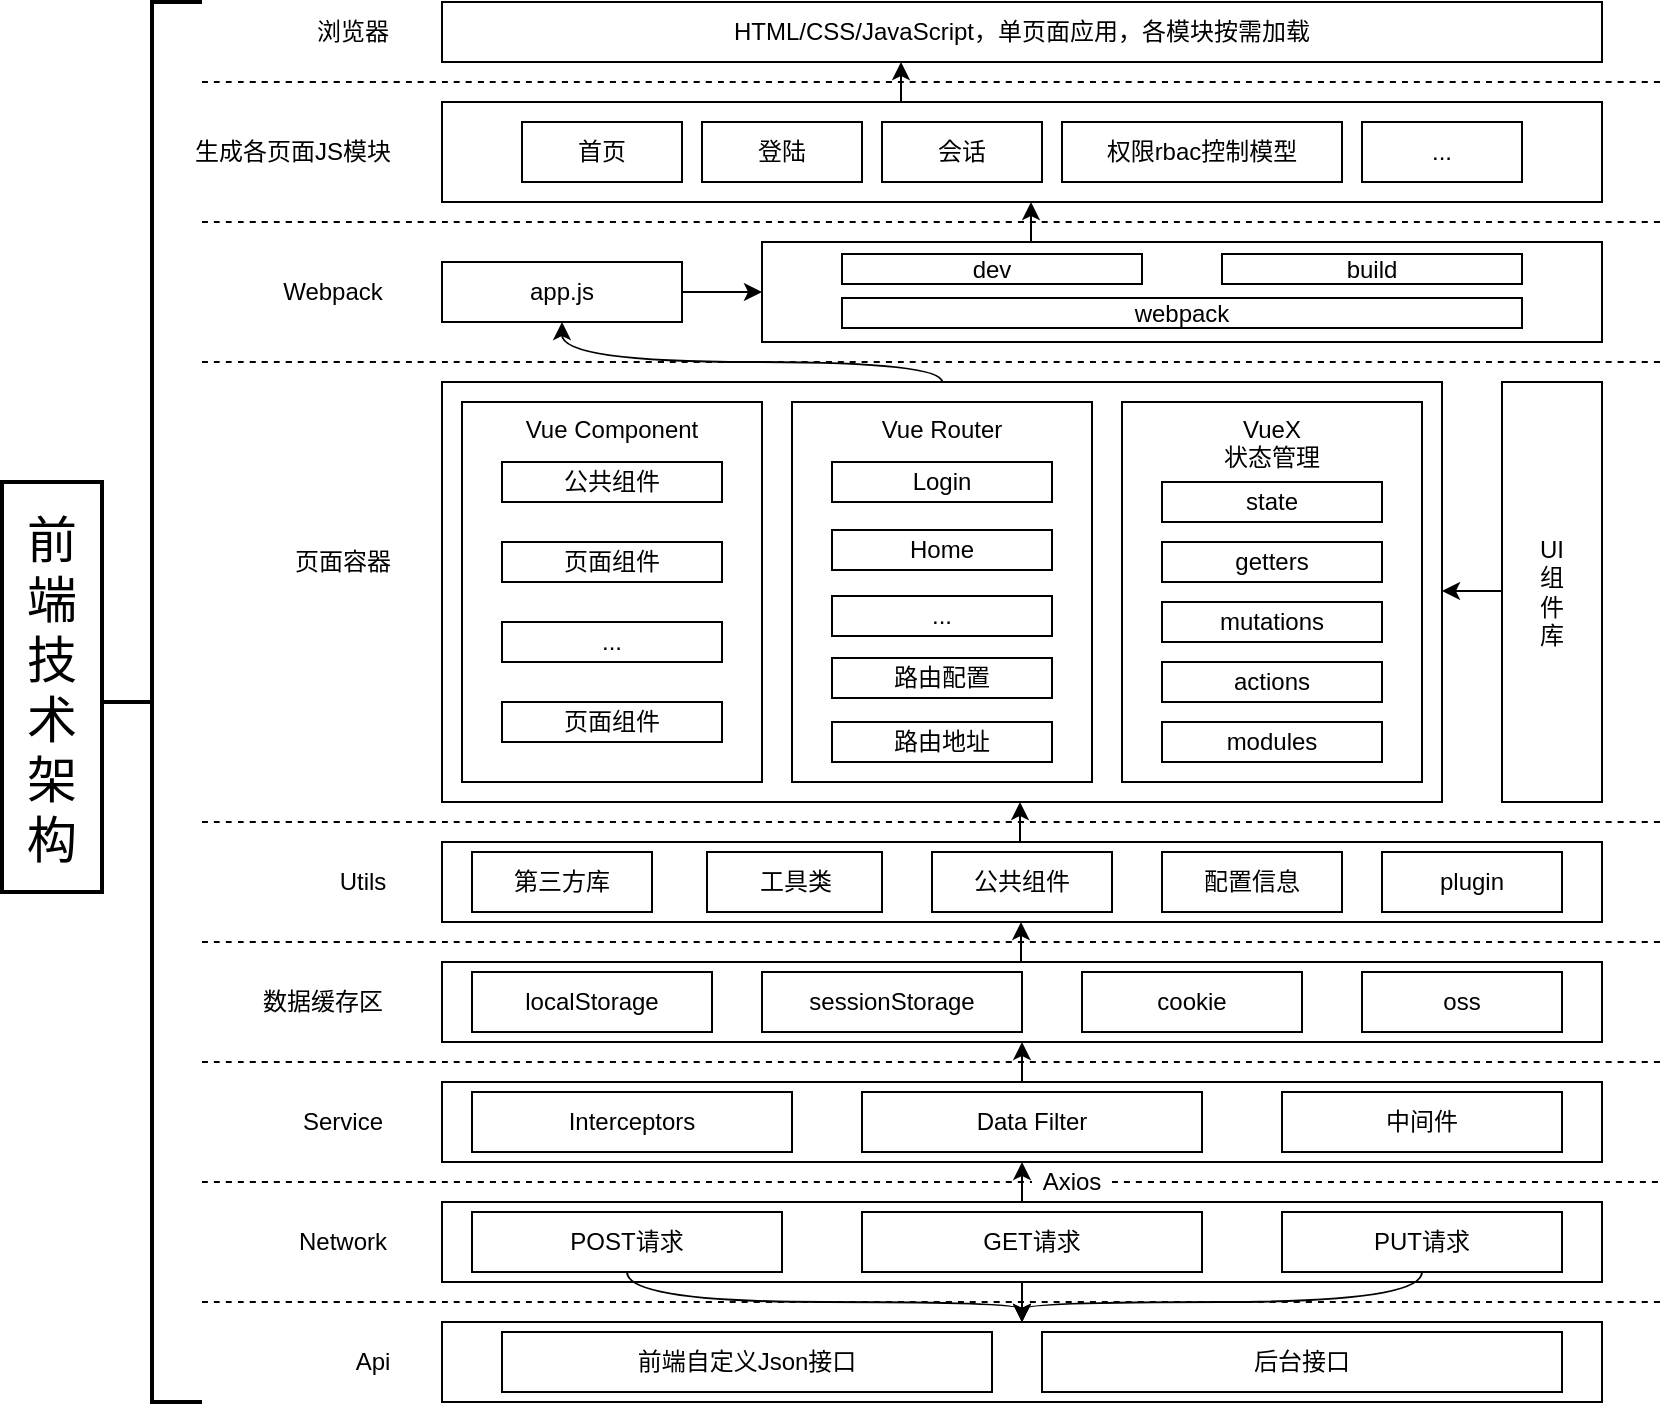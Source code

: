 <mxfile version="15.0.6" type="github" pages="8">
  <diagram id="wFE0QG_FPsp0jaGvCLVb" name="vue架构图">
    <mxGraphModel dx="1425" dy="779" grid="1" gridSize="10" guides="1" tooltips="1" connect="1" arrows="1" fold="1" page="1" pageScale="1" pageWidth="2339" pageHeight="3300" math="0" shadow="0">
      <root>
        <mxCell id="0" />
        <mxCell id="1" parent="0" />
        <mxCell id="2XtFPiY6KJdhCI9tfIKG-5" value="浏览器" style="text;html=1;align=center;verticalAlign=middle;resizable=0;points=[];autosize=1;strokeColor=none;" parent="1" vertex="1">
          <mxGeometry x="230" y="45" width="50" height="20" as="geometry" />
        </mxCell>
        <mxCell id="2XtFPiY6KJdhCI9tfIKG-6" value="HTML/CSS/JavaScript，单页面应用，各模块按需加载" style="whiteSpace=wrap;html=1;" parent="1" vertex="1">
          <mxGeometry x="300" y="40" width="580" height="30" as="geometry" />
        </mxCell>
        <mxCell id="2XtFPiY6KJdhCI9tfIKG-9" value="生成各页面JS模块" style="text;html=1;align=center;verticalAlign=middle;resizable=0;points=[];autosize=1;strokeColor=none;" parent="1" vertex="1">
          <mxGeometry x="170" y="105" width="110" height="20" as="geometry" />
        </mxCell>
        <mxCell id="2XtFPiY6KJdhCI9tfIKG-11" value="&lt;span style=&quot;color: rgba(0 , 0 , 0 , 0) ; font-family: monospace ; font-size: 0px&quot;&gt;%3CmxGraphModel%3E%3Croot%3E%3CmxCell%20id%3D%220%22%2F%3E%3CmxCell%20id%3D%221%22%20parent%3D%220%22%2F%3E%3CmxCell%20id%3D%222%22%20value%3D%22%E9%A6%96%E9%A1%B5%22%20style%3D%22rounded%3D1%3BwhiteSpace%3Dwrap%3Bhtml%3D1%3B%22%20vertex%3D%221%22%20parent%3D%221%22%3E%3CmxGeometry%20x%3D%22300%22%20y%3D%22100%22%20width%3D%2240%22%20height%3D%2225%22%20as%3D%22geometry%22%2F%3E%3C%2FmxCell%3E%3C%2Froot%3E%3C%2FmxGraphModel%3E&lt;/span&gt;" style="whiteSpace=wrap;html=1;" parent="1" vertex="1">
          <mxGeometry x="300" y="90" width="580" height="50" as="geometry" />
        </mxCell>
        <mxCell id="2XtFPiY6KJdhCI9tfIKG-12" value="首页" style="whiteSpace=wrap;html=1;" parent="1" vertex="1">
          <mxGeometry x="340" y="100" width="80" height="30" as="geometry" />
        </mxCell>
        <mxCell id="2XtFPiY6KJdhCI9tfIKG-15" value="权限rbac控制模型" style="whiteSpace=wrap;html=1;" parent="1" vertex="1">
          <mxGeometry x="610" y="100" width="140" height="30" as="geometry" />
        </mxCell>
        <mxCell id="2XtFPiY6KJdhCI9tfIKG-22" value="" style="endArrow=none;dashed=1;html=1;curved=1;" parent="1" edge="1">
          <mxGeometry width="50" height="50" relative="1" as="geometry">
            <mxPoint x="180" y="150" as="sourcePoint" />
            <mxPoint x="910" y="150" as="targetPoint" />
          </mxGeometry>
        </mxCell>
        <mxCell id="2XtFPiY6KJdhCI9tfIKG-23" value="" style="endArrow=none;dashed=1;html=1;curved=1;" parent="1" edge="1">
          <mxGeometry width="50" height="50" relative="1" as="geometry">
            <mxPoint x="180" y="80" as="sourcePoint" />
            <mxPoint x="910" y="80" as="targetPoint" />
          </mxGeometry>
        </mxCell>
        <mxCell id="2XtFPiY6KJdhCI9tfIKG-26" value="Webpack" style="text;html=1;align=center;verticalAlign=middle;resizable=0;points=[];autosize=1;strokeColor=none;" parent="1" vertex="1">
          <mxGeometry x="210" y="175" width="70" height="20" as="geometry" />
        </mxCell>
        <mxCell id="2XtFPiY6KJdhCI9tfIKG-27" value="app.js" style="whiteSpace=wrap;html=1;" parent="1" vertex="1">
          <mxGeometry x="300" y="170" width="120" height="30" as="geometry" />
        </mxCell>
        <mxCell id="2XtFPiY6KJdhCI9tfIKG-28" value="" style="whiteSpace=wrap;html=1;" parent="1" vertex="1">
          <mxGeometry x="460" y="160" width="420" height="50" as="geometry" />
        </mxCell>
        <mxCell id="2XtFPiY6KJdhCI9tfIKG-29" value="dev" style="whiteSpace=wrap;html=1;" parent="1" vertex="1">
          <mxGeometry x="500" y="166" width="150" height="15" as="geometry" />
        </mxCell>
        <mxCell id="2XtFPiY6KJdhCI9tfIKG-35" value="" style="endArrow=classic;html=1;exitX=1;exitY=0.5;exitDx=0;exitDy=0;entryX=0;entryY=0.5;entryDx=0;entryDy=0;curved=1;" parent="1" source="2XtFPiY6KJdhCI9tfIKG-27" target="2XtFPiY6KJdhCI9tfIKG-28" edge="1">
          <mxGeometry width="50" height="50" relative="1" as="geometry">
            <mxPoint x="390" y="184.5" as="sourcePoint" />
            <mxPoint x="420" y="184.5" as="targetPoint" />
          </mxGeometry>
        </mxCell>
        <mxCell id="2XtFPiY6KJdhCI9tfIKG-39" value="webpack" style="whiteSpace=wrap;html=1;" parent="1" vertex="1">
          <mxGeometry x="500" y="188" width="340" height="15" as="geometry" />
        </mxCell>
        <mxCell id="2XtFPiY6KJdhCI9tfIKG-41" value="" style="endArrow=none;dashed=1;html=1;curved=1;" parent="1" edge="1">
          <mxGeometry width="50" height="50" relative="1" as="geometry">
            <mxPoint x="180" y="220" as="sourcePoint" />
            <mxPoint x="910" y="220" as="targetPoint" />
          </mxGeometry>
        </mxCell>
        <mxCell id="2XtFPiY6KJdhCI9tfIKG-42" value="" style="endArrow=classic;html=1;curved=1;" parent="1" edge="1">
          <mxGeometry width="50" height="50" relative="1" as="geometry">
            <mxPoint x="594.5" y="160" as="sourcePoint" />
            <mxPoint x="594.5" y="140" as="targetPoint" />
          </mxGeometry>
        </mxCell>
        <mxCell id="2XtFPiY6KJdhCI9tfIKG-46" value="" style="endArrow=classic;html=1;curved=1;" parent="1" edge="1">
          <mxGeometry width="50" height="50" relative="1" as="geometry">
            <mxPoint x="529.5" y="90" as="sourcePoint" />
            <mxPoint x="529.5" y="70" as="targetPoint" />
          </mxGeometry>
        </mxCell>
        <mxCell id="2XtFPiY6KJdhCI9tfIKG-48" value="页面容器" style="text;html=1;align=center;verticalAlign=middle;resizable=0;points=[];autosize=1;strokeColor=none;" parent="1" vertex="1">
          <mxGeometry x="220" y="310" width="60" height="20" as="geometry" />
        </mxCell>
        <mxCell id="dxJj4JB5sH8d-ZizC9sG-22" style="edgeStyle=orthogonalEdgeStyle;rounded=1;orthogonalLoop=1;jettySize=auto;html=1;exitX=0.5;exitY=0;exitDx=0;exitDy=0;entryX=0.5;entryY=1;entryDx=0;entryDy=0;fontSize=25;curved=1;" parent="1" source="2XtFPiY6KJdhCI9tfIKG-49" target="2XtFPiY6KJdhCI9tfIKG-27" edge="1">
          <mxGeometry relative="1" as="geometry">
            <Array as="points">
              <mxPoint x="550" y="220" />
              <mxPoint x="360" y="220" />
            </Array>
          </mxGeometry>
        </mxCell>
        <mxCell id="2XtFPiY6KJdhCI9tfIKG-49" value="" style="whiteSpace=wrap;html=1;glass=0;shadow=0;" parent="1" vertex="1">
          <mxGeometry x="300" y="230" width="500" height="210" as="geometry" />
        </mxCell>
        <mxCell id="2XtFPiY6KJdhCI9tfIKG-50" value="UI&lt;br&gt;组&lt;br&gt;件&lt;br&gt;库" style="whiteSpace=wrap;html=1;shadow=0;glass=0;" parent="1" vertex="1">
          <mxGeometry x="830" y="230" width="50" height="210" as="geometry" />
        </mxCell>
        <mxCell id="2XtFPiY6KJdhCI9tfIKG-51" value="&lt;div&gt;&lt;span&gt;Vue Component&lt;/span&gt;&lt;/div&gt;" style="whiteSpace=wrap;html=1;shadow=0;glass=0;align=center;horizontal=1;verticalAlign=top;" parent="1" vertex="1">
          <mxGeometry x="310" y="240" width="150" height="190" as="geometry" />
        </mxCell>
        <mxCell id="2XtFPiY6KJdhCI9tfIKG-52" value="公共组件" style="whiteSpace=wrap;html=1;shadow=0;glass=0;" parent="1" vertex="1">
          <mxGeometry x="330" y="270" width="110" height="20" as="geometry" />
        </mxCell>
        <mxCell id="2XtFPiY6KJdhCI9tfIKG-54" value="页面组件" style="whiteSpace=wrap;html=1;shadow=0;glass=0;" parent="1" vertex="1">
          <mxGeometry x="330" y="310" width="110" height="20" as="geometry" />
        </mxCell>
        <mxCell id="2XtFPiY6KJdhCI9tfIKG-55" value="..." style="whiteSpace=wrap;html=1;shadow=0;glass=0;" parent="1" vertex="1">
          <mxGeometry x="330" y="350" width="110" height="20" as="geometry" />
        </mxCell>
        <mxCell id="2XtFPiY6KJdhCI9tfIKG-56" value="页面组件" style="whiteSpace=wrap;html=1;shadow=0;glass=0;" parent="1" vertex="1">
          <mxGeometry x="330" y="390" width="110" height="20" as="geometry" />
        </mxCell>
        <mxCell id="2XtFPiY6KJdhCI9tfIKG-58" value="&lt;div style=&quot;text-align: justify&quot;&gt;&lt;span&gt;Vue Router&lt;/span&gt;&lt;/div&gt;" style="whiteSpace=wrap;html=1;shadow=0;glass=0;align=center;horizontal=1;verticalAlign=top;" parent="1" vertex="1">
          <mxGeometry x="475" y="240" width="150" height="190" as="geometry" />
        </mxCell>
        <mxCell id="2XtFPiY6KJdhCI9tfIKG-66" value="&lt;div&gt;&lt;span&gt;VueX&lt;/span&gt;&lt;/div&gt;&lt;div&gt;状态管理&lt;/div&gt;" style="whiteSpace=wrap;html=1;shadow=0;glass=0;align=center;horizontal=1;verticalAlign=top;" parent="1" vertex="1">
          <mxGeometry x="640" y="240" width="150" height="190" as="geometry" />
        </mxCell>
        <mxCell id="2XtFPiY6KJdhCI9tfIKG-67" value="state" style="whiteSpace=wrap;html=1;shadow=0;glass=0;" parent="1" vertex="1">
          <mxGeometry x="660" y="280" width="110" height="20" as="geometry" />
        </mxCell>
        <mxCell id="2XtFPiY6KJdhCI9tfIKG-68" value="&lt;div&gt;getters&lt;br&gt;&lt;/div&gt;" style="whiteSpace=wrap;html=1;shadow=0;glass=0;" parent="1" vertex="1">
          <mxGeometry x="660" y="310" width="110" height="20" as="geometry" />
        </mxCell>
        <mxCell id="2XtFPiY6KJdhCI9tfIKG-69" value="&lt;div&gt;mutations&lt;br&gt;&lt;/div&gt;" style="whiteSpace=wrap;html=1;shadow=0;glass=0;" parent="1" vertex="1">
          <mxGeometry x="660" y="340" width="110" height="20" as="geometry" />
        </mxCell>
        <mxCell id="2XtFPiY6KJdhCI9tfIKG-70" value="&lt;div&gt;actions&lt;br&gt;&lt;/div&gt;" style="whiteSpace=wrap;html=1;shadow=0;glass=0;" parent="1" vertex="1">
          <mxGeometry x="660" y="370" width="110" height="20" as="geometry" />
        </mxCell>
        <mxCell id="2XtFPiY6KJdhCI9tfIKG-71" value="&lt;div&gt;modules&lt;br&gt;&lt;/div&gt;" style="whiteSpace=wrap;html=1;shadow=0;glass=0;" parent="1" vertex="1">
          <mxGeometry x="660" y="400" width="110" height="20" as="geometry" />
        </mxCell>
        <mxCell id="2XtFPiY6KJdhCI9tfIKG-74" value="" style="endArrow=none;dashed=1;html=1;curved=1;" parent="1" edge="1">
          <mxGeometry width="50" height="50" relative="1" as="geometry">
            <mxPoint x="180" y="450" as="sourcePoint" />
            <mxPoint x="910" y="450" as="targetPoint" />
          </mxGeometry>
        </mxCell>
        <mxCell id="2XtFPiY6KJdhCI9tfIKG-75" value="" style="endArrow=classic;html=1;curved=1;" parent="1" edge="1">
          <mxGeometry width="50" height="50" relative="1" as="geometry">
            <mxPoint x="830" y="334.5" as="sourcePoint" />
            <mxPoint x="800" y="334.5" as="targetPoint" />
          </mxGeometry>
        </mxCell>
        <mxCell id="2XtFPiY6KJdhCI9tfIKG-79" value="Utils" style="text;html=1;align=center;verticalAlign=middle;resizable=0;points=[];autosize=1;strokeColor=none;" parent="1" vertex="1">
          <mxGeometry x="240" y="470" width="40" height="20" as="geometry" />
        </mxCell>
        <mxCell id="2XtFPiY6KJdhCI9tfIKG-80" value="" style="whiteSpace=wrap;html=1;shadow=0;glass=0;align=center;verticalAlign=top;" parent="1" vertex="1">
          <mxGeometry x="300" y="460" width="580" height="40" as="geometry" />
        </mxCell>
        <mxCell id="2XtFPiY6KJdhCI9tfIKG-82" value="第三方库" style="whiteSpace=wrap;html=1;" parent="1" vertex="1">
          <mxGeometry x="315" y="465" width="90" height="30" as="geometry" />
        </mxCell>
        <mxCell id="2XtFPiY6KJdhCI9tfIKG-83" value="工具类" style="whiteSpace=wrap;html=1;" parent="1" vertex="1">
          <mxGeometry x="432.5" y="465" width="87.5" height="30" as="geometry" />
        </mxCell>
        <mxCell id="2XtFPiY6KJdhCI9tfIKG-84" value="公共组件" style="whiteSpace=wrap;html=1;" parent="1" vertex="1">
          <mxGeometry x="545" y="465" width="90" height="30" as="geometry" />
        </mxCell>
        <mxCell id="2XtFPiY6KJdhCI9tfIKG-85" value="配置信息" style="whiteSpace=wrap;html=1;" parent="1" vertex="1">
          <mxGeometry x="660" y="465" width="90" height="30" as="geometry" />
        </mxCell>
        <mxCell id="2XtFPiY6KJdhCI9tfIKG-86" value="plugin" style="whiteSpace=wrap;html=1;" parent="1" vertex="1">
          <mxGeometry x="770" y="465" width="90" height="30" as="geometry" />
        </mxCell>
        <mxCell id="2XtFPiY6KJdhCI9tfIKG-87" value="" style="endArrow=none;dashed=1;html=1;curved=1;" parent="1" edge="1">
          <mxGeometry width="50" height="50" relative="1" as="geometry">
            <mxPoint x="180" y="510" as="sourcePoint" />
            <mxPoint x="910" y="510" as="targetPoint" />
          </mxGeometry>
        </mxCell>
        <mxCell id="2XtFPiY6KJdhCI9tfIKG-88" value="" style="endArrow=classic;html=1;curved=1;" parent="1" edge="1">
          <mxGeometry width="50" height="50" relative="1" as="geometry">
            <mxPoint x="589" y="460" as="sourcePoint" />
            <mxPoint x="589" y="440" as="targetPoint" />
          </mxGeometry>
        </mxCell>
        <mxCell id="2XtFPiY6KJdhCI9tfIKG-89" value="Service" style="text;html=1;align=center;verticalAlign=middle;resizable=0;points=[];autosize=1;strokeColor=none;" parent="1" vertex="1">
          <mxGeometry x="220" y="590" width="60" height="20" as="geometry" />
        </mxCell>
        <UserObject label="" id="2XtFPiY6KJdhCI9tfIKG-90">
          <mxCell style="whiteSpace=wrap;html=1;shadow=0;glass=0;align=center;verticalAlign=top;" parent="1" vertex="1">
            <mxGeometry x="300" y="580" width="580" height="40" as="geometry" />
          </mxCell>
        </UserObject>
        <mxCell id="2XtFPiY6KJdhCI9tfIKG-91" value="Interceptors" style="whiteSpace=wrap;html=1;" parent="1" vertex="1">
          <mxGeometry x="315" y="585" width="160" height="30" as="geometry" />
        </mxCell>
        <mxCell id="2XtFPiY6KJdhCI9tfIKG-92" value="Data Filter" style="whiteSpace=wrap;html=1;" parent="1" vertex="1">
          <mxGeometry x="510" y="585" width="170" height="30" as="geometry" />
        </mxCell>
        <mxCell id="2XtFPiY6KJdhCI9tfIKG-93" value="中间件" style="whiteSpace=wrap;html=1;" parent="1" vertex="1">
          <mxGeometry x="720" y="585" width="140" height="30" as="geometry" />
        </mxCell>
        <mxCell id="2XtFPiY6KJdhCI9tfIKG-95" value="" style="endArrow=classic;html=1;curved=1;" parent="1" edge="1">
          <mxGeometry width="50" height="50" relative="1" as="geometry">
            <mxPoint x="589.5" y="520" as="sourcePoint" />
            <mxPoint x="589.5" y="500" as="targetPoint" />
          </mxGeometry>
        </mxCell>
        <mxCell id="2XtFPiY6KJdhCI9tfIKG-96" value="Network" style="text;html=1;align=center;verticalAlign=middle;resizable=0;points=[];autosize=1;strokeColor=none;" parent="1" vertex="1">
          <mxGeometry x="220" y="650" width="60" height="20" as="geometry" />
        </mxCell>
        <mxCell id="2XtFPiY6KJdhCI9tfIKG-111" style="edgeStyle=orthogonalEdgeStyle;orthogonalLoop=1;jettySize=auto;html=1;exitX=0.5;exitY=1;exitDx=0;exitDy=0;entryX=0.5;entryY=0;entryDx=0;entryDy=0;curved=1;" parent="1" source="2XtFPiY6KJdhCI9tfIKG-97" target="2XtFPiY6KJdhCI9tfIKG-107" edge="1">
          <mxGeometry relative="1" as="geometry" />
        </mxCell>
        <mxCell id="2XtFPiY6KJdhCI9tfIKG-97" value="" style="whiteSpace=wrap;html=1;shadow=0;glass=0;align=center;verticalAlign=top;" parent="1" vertex="1">
          <mxGeometry x="300" y="640" width="580" height="40" as="geometry" />
        </mxCell>
        <mxCell id="7zcBk7F_4h8mx38gcnLj-5" style="edgeStyle=orthogonalEdgeStyle;orthogonalLoop=1;jettySize=auto;html=1;exitX=0.5;exitY=1;exitDx=0;exitDy=0;entryX=0.5;entryY=0;entryDx=0;entryDy=0;curved=1;" parent="1" source="2XtFPiY6KJdhCI9tfIKG-98" target="2XtFPiY6KJdhCI9tfIKG-107" edge="1">
          <mxGeometry relative="1" as="geometry">
            <Array as="points">
              <mxPoint x="393" y="690" />
              <mxPoint x="590" y="690" />
            </Array>
          </mxGeometry>
        </mxCell>
        <mxCell id="2XtFPiY6KJdhCI9tfIKG-98" value="POST请求" style="whiteSpace=wrap;html=1;" parent="1" vertex="1">
          <mxGeometry x="315" y="645" width="155" height="30" as="geometry" />
        </mxCell>
        <mxCell id="2XtFPiY6KJdhCI9tfIKG-99" value="GET请求" style="whiteSpace=wrap;html=1;" parent="1" vertex="1">
          <mxGeometry x="510" y="645" width="170" height="30" as="geometry" />
        </mxCell>
        <mxCell id="7zcBk7F_4h8mx38gcnLj-6" style="edgeStyle=orthogonalEdgeStyle;orthogonalLoop=1;jettySize=auto;html=1;exitX=0.5;exitY=1;exitDx=0;exitDy=0;entryX=0.5;entryY=0;entryDx=0;entryDy=0;curved=1;" parent="1" source="2XtFPiY6KJdhCI9tfIKG-100" target="2XtFPiY6KJdhCI9tfIKG-107" edge="1">
          <mxGeometry relative="1" as="geometry">
            <Array as="points">
              <mxPoint x="790" y="690" />
              <mxPoint x="590" y="690" />
            </Array>
          </mxGeometry>
        </mxCell>
        <mxCell id="2XtFPiY6KJdhCI9tfIKG-100" value="PUT请求" style="whiteSpace=wrap;html=1;" parent="1" vertex="1">
          <mxGeometry x="720" y="645" width="140" height="30" as="geometry" />
        </mxCell>
        <mxCell id="2XtFPiY6KJdhCI9tfIKG-101" value="" style="endArrow=none;dashed=1;html=1;startArrow=none;curved=1;" parent="1" source="2XtFPiY6KJdhCI9tfIKG-103" edge="1">
          <mxGeometry width="50" height="50" relative="1" as="geometry">
            <mxPoint x="160" y="630" as="sourcePoint" />
            <mxPoint x="910" y="630" as="targetPoint" />
          </mxGeometry>
        </mxCell>
        <mxCell id="2XtFPiY6KJdhCI9tfIKG-102" value="" style="endArrow=classic;html=1;curved=1;" parent="1" edge="1">
          <mxGeometry width="50" height="50" relative="1" as="geometry">
            <mxPoint x="590" y="580" as="sourcePoint" />
            <mxPoint x="590" y="560" as="targetPoint" />
          </mxGeometry>
        </mxCell>
        <mxCell id="2XtFPiY6KJdhCI9tfIKG-106" value="Api" style="text;html=1;align=center;verticalAlign=middle;resizable=0;points=[];autosize=1;strokeColor=none;" parent="1" vertex="1">
          <mxGeometry x="250" y="710" width="30" height="20" as="geometry" />
        </mxCell>
        <mxCell id="2XtFPiY6KJdhCI9tfIKG-107" value="" style="whiteSpace=wrap;html=1;shadow=0;glass=0;align=center;verticalAlign=top;" parent="1" vertex="1">
          <mxGeometry x="300" y="700" width="580" height="40" as="geometry" />
        </mxCell>
        <mxCell id="2XtFPiY6KJdhCI9tfIKG-108" value="后台接口" style="whiteSpace=wrap;html=1;" parent="1" vertex="1">
          <mxGeometry x="600" y="705" width="260" height="30" as="geometry" />
        </mxCell>
        <mxCell id="2XtFPiY6KJdhCI9tfIKG-113" value="" style="strokeWidth=2;html=1;shape=mxgraph.flowchart.annotation_2;align=left;labelPosition=right;pointerEvents=1;shadow=0;glass=0;" parent="1" vertex="1">
          <mxGeometry x="130" y="40" width="50" height="700" as="geometry" />
        </mxCell>
        <mxCell id="2XtFPiY6KJdhCI9tfIKG-116" value="前端自定义Json接口" style="whiteSpace=wrap;html=1;" parent="1" vertex="1">
          <mxGeometry x="330" y="705" width="245" height="30" as="geometry" />
        </mxCell>
        <mxCell id="7zcBk7F_4h8mx38gcnLj-1" value="" style="endArrow=none;dashed=1;html=1;curved=1;" parent="1" edge="1">
          <mxGeometry width="50" height="50" relative="1" as="geometry">
            <mxPoint x="180" y="690" as="sourcePoint" />
            <mxPoint x="910" y="690" as="targetPoint" />
          </mxGeometry>
        </mxCell>
        <mxCell id="7zcBk7F_4h8mx38gcnLj-2" value="" style="endArrow=classic;html=1;curved=1;" parent="1" edge="1">
          <mxGeometry width="50" height="50" relative="1" as="geometry">
            <mxPoint x="590" y="640" as="sourcePoint" />
            <mxPoint x="590" y="620" as="targetPoint" />
          </mxGeometry>
        </mxCell>
        <mxCell id="2XtFPiY6KJdhCI9tfIKG-103" value="Axios" style="text;html=1;strokeColor=none;fillColor=none;align=center;verticalAlign=middle;whiteSpace=wrap;shadow=0;glass=0;" parent="1" vertex="1">
          <mxGeometry x="595" y="620" width="40" height="20" as="geometry" />
        </mxCell>
        <mxCell id="7zcBk7F_4h8mx38gcnLj-3" value="" style="endArrow=none;dashed=1;html=1;curved=1;" parent="1" target="2XtFPiY6KJdhCI9tfIKG-103" edge="1">
          <mxGeometry width="50" height="50" relative="1" as="geometry">
            <mxPoint x="180" y="630" as="sourcePoint" />
            <mxPoint x="800" y="630" as="targetPoint" />
          </mxGeometry>
        </mxCell>
        <mxCell id="7zcBk7F_4h8mx38gcnLj-4" value="" style="endArrow=none;dashed=1;html=1;curved=1;" parent="1" edge="1">
          <mxGeometry width="50" height="50" relative="1" as="geometry">
            <mxPoint x="180" y="570" as="sourcePoint" />
            <mxPoint x="910" y="570" as="targetPoint" />
          </mxGeometry>
        </mxCell>
        <mxCell id="7zcBk7F_4h8mx38gcnLj-7" value="数据缓存区" style="text;html=1;align=center;verticalAlign=middle;resizable=0;points=[];autosize=1;strokeColor=none;" parent="1" vertex="1">
          <mxGeometry x="200" y="530" width="80" height="20" as="geometry" />
        </mxCell>
        <mxCell id="7zcBk7F_4h8mx38gcnLj-8" value="" style="whiteSpace=wrap;html=1;shadow=0;glass=0;align=center;verticalAlign=top;" parent="1" vertex="1">
          <mxGeometry x="300" y="520" width="580" height="40" as="geometry" />
        </mxCell>
        <mxCell id="7zcBk7F_4h8mx38gcnLj-9" value="localStorage" style="whiteSpace=wrap;html=1;" parent="1" vertex="1">
          <mxGeometry x="315" y="525" width="120" height="30" as="geometry" />
        </mxCell>
        <mxCell id="7zcBk7F_4h8mx38gcnLj-10" value="sessionStorage" style="whiteSpace=wrap;html=1;" parent="1" vertex="1">
          <mxGeometry x="460" y="525" width="130" height="30" as="geometry" />
        </mxCell>
        <mxCell id="7zcBk7F_4h8mx38gcnLj-11" value="cookie" style="whiteSpace=wrap;html=1;" parent="1" vertex="1">
          <mxGeometry x="620" y="525" width="110" height="30" as="geometry" />
        </mxCell>
        <mxCell id="7zcBk7F_4h8mx38gcnLj-12" value="oss" style="whiteSpace=wrap;html=1;" parent="1" vertex="1">
          <mxGeometry x="760" y="525" width="100" height="30" as="geometry" />
        </mxCell>
        <mxCell id="7zcBk7F_4h8mx38gcnLj-13" value="前&lt;br style=&quot;font-size: 25px;&quot;&gt;端&lt;br style=&quot;font-size: 25px;&quot;&gt;技&lt;br style=&quot;font-size: 25px;&quot;&gt;术&lt;br style=&quot;font-size: 25px;&quot;&gt;架&lt;br style=&quot;font-size: 25px;&quot;&gt;构" style="whiteSpace=wrap;html=1;strokeWidth=2;fillWeight=4;hachureGap=8;hachureAngle=45;fontSize=25;" parent="1" vertex="1">
          <mxGeometry x="80" y="280" width="50" height="205" as="geometry" />
        </mxCell>
        <mxCell id="dxJj4JB5sH8d-ZizC9sG-4" value="登陆" style="whiteSpace=wrap;html=1;" parent="1" vertex="1">
          <mxGeometry x="430" y="100" width="80" height="30" as="geometry" />
        </mxCell>
        <mxCell id="dxJj4JB5sH8d-ZizC9sG-6" value="会话" style="whiteSpace=wrap;html=1;" parent="1" vertex="1">
          <mxGeometry x="520" y="100" width="80" height="30" as="geometry" />
        </mxCell>
        <mxCell id="dxJj4JB5sH8d-ZizC9sG-7" value="..." style="whiteSpace=wrap;html=1;" parent="1" vertex="1">
          <mxGeometry x="760" y="100" width="80" height="30" as="geometry" />
        </mxCell>
        <mxCell id="dxJj4JB5sH8d-ZizC9sG-10" value="build" style="whiteSpace=wrap;html=1;" parent="1" vertex="1">
          <mxGeometry x="690" y="166" width="150" height="15" as="geometry" />
        </mxCell>
        <mxCell id="dxJj4JB5sH8d-ZizC9sG-14" value="Login" style="whiteSpace=wrap;html=1;shadow=0;glass=0;" parent="1" vertex="1">
          <mxGeometry x="495" y="270" width="110" height="20" as="geometry" />
        </mxCell>
        <mxCell id="dxJj4JB5sH8d-ZizC9sG-15" value="Home" style="whiteSpace=wrap;html=1;shadow=0;glass=0;" parent="1" vertex="1">
          <mxGeometry x="495" y="304" width="110" height="20" as="geometry" />
        </mxCell>
        <mxCell id="dxJj4JB5sH8d-ZizC9sG-16" value="..." style="whiteSpace=wrap;html=1;shadow=0;glass=0;" parent="1" vertex="1">
          <mxGeometry x="495" y="337" width="110" height="20" as="geometry" />
        </mxCell>
        <mxCell id="dxJj4JB5sH8d-ZizC9sG-17" value="路由配置" style="whiteSpace=wrap;html=1;shadow=0;glass=0;" parent="1" vertex="1">
          <mxGeometry x="495" y="368" width="110" height="20" as="geometry" />
        </mxCell>
        <mxCell id="dxJj4JB5sH8d-ZizC9sG-18" value="路由地址" style="whiteSpace=wrap;html=1;shadow=0;glass=0;" parent="1" vertex="1">
          <mxGeometry x="495" y="400" width="110" height="20" as="geometry" />
        </mxCell>
      </root>
    </mxGraphModel>
  </diagram>
  <diagram id="Mlr_E3Os8SHC5t3C3edM" name="业务架构图">
    <mxGraphModel dx="2066" dy="1129" grid="1" gridSize="10" guides="1" tooltips="1" connect="1" arrows="1" fold="1" page="1" pageScale="1" pageWidth="2339" pageHeight="3300" math="0" shadow="0">
      <root>
        <mxCell id="uXWyWLTl78OVhnb3MbMW-0" />
        <mxCell id="uXWyWLTl78OVhnb3MbMW-1" parent="uXWyWLTl78OVhnb3MbMW-0" />
        <mxCell id="OshH1vZKc_uV_U5dnte--0" value="对外系统" style="text;html=1;align=center;verticalAlign=middle;resizable=0;points=[];autosize=1;strokeColor=none;" parent="uXWyWLTl78OVhnb3MbMW-1" vertex="1">
          <mxGeometry x="290" y="50" width="60" height="20" as="geometry" />
        </mxCell>
        <mxCell id="OshH1vZKc_uV_U5dnte--1" value="" style="rounded=0;whiteSpace=wrap;html=1;dashed=1;" parent="uXWyWLTl78OVhnb3MbMW-1" vertex="1">
          <mxGeometry x="360" y="30" width="730" height="60" as="geometry" />
        </mxCell>
        <mxCell id="OshH1vZKc_uV_U5dnte--3" value="TRTJK会员中心小程序" style="rounded=0;whiteSpace=wrap;html=1;" parent="uXWyWLTl78OVhnb3MbMW-1" vertex="1">
          <mxGeometry x="390" y="45" width="140" height="30" as="geometry" />
        </mxCell>
        <mxCell id="OshH1vZKc_uV_U5dnte--4" value="TRTJK门店助手小程序" style="rounded=0;whiteSpace=wrap;html=1;" parent="uXWyWLTl78OVhnb3MbMW-1" vertex="1">
          <mxGeometry x="540" y="45" width="150" height="30" as="geometry" />
        </mxCell>
        <mxCell id="OshH1vZKc_uV_U5dnte--6" value="TRTJK会员公众号" style="rounded=0;whiteSpace=wrap;html=1;" parent="uXWyWLTl78OVhnb3MbMW-1" vertex="1">
          <mxGeometry x="700" y="45" width="120" height="30" as="geometry" />
        </mxCell>
        <mxCell id="OshH1vZKc_uV_U5dnte--7" value="TRTJK会员服务号" style="rounded=0;whiteSpace=wrap;html=1;" parent="uXWyWLTl78OVhnb3MbMW-1" vertex="1">
          <mxGeometry x="830" y="45" width="110" height="30" as="geometry" />
        </mxCell>
        <mxCell id="OshH1vZKc_uV_U5dnte--8" value="管理中后台" style="text;html=1;align=center;verticalAlign=middle;resizable=0;points=[];autosize=1;strokeColor=none;" parent="uXWyWLTl78OVhnb3MbMW-1" vertex="1">
          <mxGeometry x="270" y="175" width="80" height="20" as="geometry" />
        </mxCell>
        <mxCell id="OshH1vZKc_uV_U5dnte--9" value="" style="rounded=0;whiteSpace=wrap;html=1;dashed=1;" parent="uXWyWLTl78OVhnb3MbMW-1" vertex="1">
          <mxGeometry x="360" y="110" width="730" height="150" as="geometry" />
        </mxCell>
        <mxCell id="OshH1vZKc_uV_U5dnte--10" value="CRM后管系统" style="rounded=0;whiteSpace=wrap;html=1;" parent="uXWyWLTl78OVhnb3MbMW-1" vertex="1">
          <mxGeometry x="390" y="125" width="140" height="30" as="geometry" />
        </mxCell>
        <mxCell id="OshH1vZKc_uV_U5dnte--11" value="商品中心" style="rounded=0;whiteSpace=wrap;html=1;" parent="uXWyWLTl78OVhnb3MbMW-1" vertex="1">
          <mxGeometry x="570" y="125" width="140" height="30" as="geometry" />
        </mxCell>
        <mxCell id="OshH1vZKc_uV_U5dnte--12" value="营销中心" style="rounded=0;whiteSpace=wrap;html=1;" parent="uXWyWLTl78OVhnb3MbMW-1" vertex="1">
          <mxGeometry x="750" y="125" width="140" height="30" as="geometry" />
        </mxCell>
        <mxCell id="OshH1vZKc_uV_U5dnte--13" value="订单中心" style="rounded=0;whiteSpace=wrap;html=1;" parent="uXWyWLTl78OVhnb3MbMW-1" vertex="1">
          <mxGeometry x="920" y="125" width="140" height="30" as="geometry" />
        </mxCell>
        <mxCell id="OshH1vZKc_uV_U5dnte--14" value="会员中心" style="rounded=0;whiteSpace=wrap;html=1;" parent="uXWyWLTl78OVhnb3MbMW-1" vertex="1">
          <mxGeometry x="390" y="170" width="140" height="30" as="geometry" />
        </mxCell>
        <mxCell id="OshH1vZKc_uV_U5dnte--15" value="长益会员" style="rounded=0;whiteSpace=wrap;html=1;" parent="uXWyWLTl78OVhnb3MbMW-1" vertex="1">
          <mxGeometry x="570" y="170" width="140" height="30" as="geometry" />
        </mxCell>
        <mxCell id="OshH1vZKc_uV_U5dnte--16" value="活动中心" style="rounded=0;whiteSpace=wrap;html=1;" parent="uXWyWLTl78OVhnb3MbMW-1" vertex="1">
          <mxGeometry x="750" y="170" width="140" height="30" as="geometry" />
        </mxCell>
        <mxCell id="OshH1vZKc_uV_U5dnte--17" value="CMS" style="rounded=0;whiteSpace=wrap;html=1;" parent="uXWyWLTl78OVhnb3MbMW-1" vertex="1">
          <mxGeometry x="920" y="170" width="140" height="30" as="geometry" />
        </mxCell>
        <mxCell id="OshH1vZKc_uV_U5dnte--18" value="优惠券系统" style="rounded=0;whiteSpace=wrap;html=1;" parent="uXWyWLTl78OVhnb3MbMW-1" vertex="1">
          <mxGeometry x="390" y="210" width="140" height="30" as="geometry" />
        </mxCell>
        <mxCell id="OshH1vZKc_uV_U5dnte--19" value="数据权限管理" style="rounded=0;whiteSpace=wrap;html=1;" parent="uXWyWLTl78OVhnb3MbMW-1" vertex="1">
          <mxGeometry x="570" y="210" width="140" height="30" as="geometry" />
        </mxCell>
        <mxCell id="OshH1vZKc_uV_U5dnte--20" value="系统权限管理" style="rounded=0;whiteSpace=wrap;html=1;" parent="uXWyWLTl78OVhnb3MbMW-1" vertex="1">
          <mxGeometry x="750" y="210" width="140" height="30" as="geometry" />
        </mxCell>
        <mxCell id="OshH1vZKc_uV_U5dnte--21" value="一店一码H5" style="rounded=0;whiteSpace=wrap;html=1;" parent="uXWyWLTl78OVhnb3MbMW-1" vertex="1">
          <mxGeometry x="950" y="45" width="110" height="30" as="geometry" />
        </mxCell>
        <mxCell id="OshH1vZKc_uV_U5dnte--22" value="分析报表" style="rounded=0;whiteSpace=wrap;html=1;" parent="uXWyWLTl78OVhnb3MbMW-1" vertex="1">
          <mxGeometry x="920" y="210" width="140" height="30" as="geometry" />
        </mxCell>
        <mxCell id="OshH1vZKc_uV_U5dnte--23" value="业务单元支持逻辑" style="text;html=1;align=center;verticalAlign=middle;resizable=0;points=[];autosize=1;strokeColor=none;" parent="uXWyWLTl78OVhnb3MbMW-1" vertex="1">
          <mxGeometry x="240" y="345" width="110" height="20" as="geometry" />
        </mxCell>
        <mxCell id="OshH1vZKc_uV_U5dnte--24" value="" style="rounded=0;whiteSpace=wrap;html=1;dashed=1;" parent="uXWyWLTl78OVhnb3MbMW-1" vertex="1">
          <mxGeometry x="360" y="280" width="730" height="150" as="geometry" />
        </mxCell>
        <mxCell id="OshH1vZKc_uV_U5dnte--25" value="广告位配置" style="rounded=0;whiteSpace=wrap;html=1;" parent="uXWyWLTl78OVhnb3MbMW-1" vertex="1">
          <mxGeometry x="390" y="300" width="140" height="30" as="geometry" />
        </mxCell>
        <mxCell id="OshH1vZKc_uV_U5dnte--26" value="优惠券管理" style="rounded=0;whiteSpace=wrap;html=1;" parent="uXWyWLTl78OVhnb3MbMW-1" vertex="1">
          <mxGeometry x="570" y="300" width="140" height="30" as="geometry" />
        </mxCell>
        <mxCell id="OshH1vZKc_uV_U5dnte--27" value="送券管理" style="rounded=0;whiteSpace=wrap;html=1;" parent="uXWyWLTl78OVhnb3MbMW-1" vertex="1">
          <mxGeometry x="750" y="300" width="140" height="30" as="geometry" />
        </mxCell>
        <mxCell id="OshH1vZKc_uV_U5dnte--28" value="推广管理" style="rounded=0;whiteSpace=wrap;html=1;" parent="uXWyWLTl78OVhnb3MbMW-1" vertex="1">
          <mxGeometry x="920" y="300" width="140" height="30" as="geometry" />
        </mxCell>
        <mxCell id="OshH1vZKc_uV_U5dnte--29" value="快递信息" style="rounded=0;whiteSpace=wrap;html=1;" parent="uXWyWLTl78OVhnb3MbMW-1" vertex="1">
          <mxGeometry x="920" y="340" width="140" height="30" as="geometry" />
        </mxCell>
        <mxCell id="OshH1vZKc_uV_U5dnte--30" value="渠道管理" style="rounded=0;whiteSpace=wrap;html=1;" parent="uXWyWLTl78OVhnb3MbMW-1" vertex="1">
          <mxGeometry x="390" y="340" width="140" height="30" as="geometry" />
        </mxCell>
        <mxCell id="OshH1vZKc_uV_U5dnte--31" value="抽奖活动" style="rounded=0;whiteSpace=wrap;html=1;" parent="uXWyWLTl78OVhnb3MbMW-1" vertex="1">
          <mxGeometry x="390" y="380" width="140" height="30" as="geometry" />
        </mxCell>
        <mxCell id="OshH1vZKc_uV_U5dnte--32" value="中奖管理" style="rounded=0;whiteSpace=wrap;html=1;" parent="uXWyWLTl78OVhnb3MbMW-1" vertex="1">
          <mxGeometry x="570" y="340" width="140" height="30" as="geometry" />
        </mxCell>
        <mxCell id="OshH1vZKc_uV_U5dnte--33" value="收获地址管理" style="rounded=0;whiteSpace=wrap;html=1;" parent="uXWyWLTl78OVhnb3MbMW-1" vertex="1">
          <mxGeometry x="750" y="340" width="140" height="30" as="geometry" />
        </mxCell>
        <mxCell id="OshH1vZKc_uV_U5dnte--34" value="地图集瑞兽活动" style="rounded=0;whiteSpace=wrap;html=1;" parent="uXWyWLTl78OVhnb3MbMW-1" vertex="1">
          <mxGeometry x="570" y="380" width="140" height="30" as="geometry" />
        </mxCell>
        <mxCell id="OshH1vZKc_uV_U5dnte--35" value="抽盲盒活动" style="rounded=0;whiteSpace=wrap;html=1;" parent="uXWyWLTl78OVhnb3MbMW-1" vertex="1">
          <mxGeometry x="750" y="380" width="140" height="30" as="geometry" />
        </mxCell>
        <mxCell id="OshH1vZKc_uV_U5dnte--36" value="活动分享" style="rounded=0;whiteSpace=wrap;html=1;" parent="uXWyWLTl78OVhnb3MbMW-1" vertex="1">
          <mxGeometry x="920" y="380" width="140" height="30" as="geometry" />
        </mxCell>
        <mxCell id="OshH1vZKc_uV_U5dnte--37" value="基础架构信息管理" style="text;html=1;align=center;verticalAlign=middle;resizable=0;points=[];autosize=1;strokeColor=none;" parent="uXWyWLTl78OVhnb3MbMW-1" vertex="1">
          <mxGeometry x="240" y="490" width="110" height="20" as="geometry" />
        </mxCell>
        <mxCell id="OshH1vZKc_uV_U5dnte--38" value="" style="rounded=0;whiteSpace=wrap;html=1;dashed=1;" parent="uXWyWLTl78OVhnb3MbMW-1" vertex="1">
          <mxGeometry x="360" y="450" width="730" height="110" as="geometry" />
        </mxCell>
        <mxCell id="OshH1vZKc_uV_U5dnte--39" value="数据组织管理" style="rounded=0;whiteSpace=wrap;html=1;" parent="uXWyWLTl78OVhnb3MbMW-1" vertex="1">
          <mxGeometry x="390" y="470" width="140" height="30" as="geometry" />
        </mxCell>
        <mxCell id="OshH1vZKc_uV_U5dnte--40" value="店员管理" style="rounded=0;whiteSpace=wrap;html=1;" parent="uXWyWLTl78OVhnb3MbMW-1" vertex="1">
          <mxGeometry x="570" y="470" width="140" height="30" as="geometry" />
        </mxCell>
        <mxCell id="OshH1vZKc_uV_U5dnte--41" value="菜单功能角色" style="rounded=0;whiteSpace=wrap;html=1;" parent="uXWyWLTl78OVhnb3MbMW-1" vertex="1">
          <mxGeometry x="750" y="470" width="140" height="30" as="geometry" />
        </mxCell>
        <mxCell id="OshH1vZKc_uV_U5dnte--42" value="数据角色" style="rounded=0;whiteSpace=wrap;html=1;" parent="uXWyWLTl78OVhnb3MbMW-1" vertex="1">
          <mxGeometry x="920" y="470" width="140" height="30" as="geometry" />
        </mxCell>
        <mxCell id="OshH1vZKc_uV_U5dnte--43" value="账号管理" style="rounded=0;whiteSpace=wrap;html=1;" parent="uXWyWLTl78OVhnb3MbMW-1" vertex="1">
          <mxGeometry x="390" y="510" width="140" height="30" as="geometry" />
        </mxCell>
        <mxCell id="OshH1vZKc_uV_U5dnte--44" value="系统日志" style="rounded=0;whiteSpace=wrap;html=1;" parent="uXWyWLTl78OVhnb3MbMW-1" vertex="1">
          <mxGeometry x="570" y="510" width="140" height="30" as="geometry" />
        </mxCell>
        <mxCell id="OshH1vZKc_uV_U5dnte--45" value="审批流" style="rounded=0;whiteSpace=wrap;html=1;" parent="uXWyWLTl78OVhnb3MbMW-1" vertex="1">
          <mxGeometry x="750" y="510" width="140" height="30" as="geometry" />
        </mxCell>
        <mxCell id="OshH1vZKc_uV_U5dnte--46" value="&lt;span&gt;积分互动&lt;/span&gt;" style="rounded=0;whiteSpace=wrap;html=1;" parent="uXWyWLTl78OVhnb3MbMW-1" vertex="1">
          <mxGeometry x="920" y="510" width="140" height="30" as="geometry" />
        </mxCell>
        <mxCell id="OshH1vZKc_uV_U5dnte--47" value="数据底层和应用" style="text;html=1;align=center;verticalAlign=middle;resizable=0;points=[];autosize=1;strokeColor=none;" parent="uXWyWLTl78OVhnb3MbMW-1" vertex="1">
          <mxGeometry x="250" y="600" width="100" height="20" as="geometry" />
        </mxCell>
        <mxCell id="OshH1vZKc_uV_U5dnte--48" value="" style="rounded=0;whiteSpace=wrap;html=1;dashed=1;" parent="uXWyWLTl78OVhnb3MbMW-1" vertex="1">
          <mxGeometry x="360" y="580" width="730" height="60" as="geometry" />
        </mxCell>
        <mxCell id="OshH1vZKc_uV_U5dnte--49" value="技术中台" style="rounded=0;whiteSpace=wrap;html=1;" parent="uXWyWLTl78OVhnb3MbMW-1" vertex="1">
          <mxGeometry x="390" y="595" width="140" height="30" as="geometry" />
        </mxCell>
        <mxCell id="OshH1vZKc_uV_U5dnte--50" value="第三方长益" style="rounded=0;whiteSpace=wrap;html=1;" parent="uXWyWLTl78OVhnb3MbMW-1" vertex="1">
          <mxGeometry x="570" y="595" width="140" height="30" as="geometry" />
        </mxCell>
        <mxCell id="OshH1vZKc_uV_U5dnte--51" value="数据仓库" style="rounded=0;whiteSpace=wrap;html=1;" parent="uXWyWLTl78OVhnb3MbMW-1" vertex="1">
          <mxGeometry x="750" y="595" width="140" height="30" as="geometry" />
        </mxCell>
        <mxCell id="OshH1vZKc_uV_U5dnte--52" value="阿里云服务器" style="rounded=0;whiteSpace=wrap;html=1;" parent="uXWyWLTl78OVhnb3MbMW-1" vertex="1">
          <mxGeometry x="920" y="595" width="140" height="30" as="geometry" />
        </mxCell>
        <mxCell id="OshH1vZKc_uV_U5dnte--53" value="" style="strokeWidth=2;html=1;shape=mxgraph.flowchart.annotation_2;align=left;labelPosition=right;pointerEvents=1;rounded=0;" parent="uXWyWLTl78OVhnb3MbMW-1" vertex="1">
          <mxGeometry x="190" y="30" width="50" height="610" as="geometry" />
        </mxCell>
        <mxCell id="OshH1vZKc_uV_U5dnte--54" value="业&lt;br style=&quot;font-size: 25px;&quot;&gt;务&lt;br style=&quot;font-size: 25px;&quot;&gt;架&lt;br style=&quot;font-size: 25px;&quot;&gt;构" style="rounded=1;whiteSpace=wrap;html=1;strokeWidth=2;fillWeight=4;hachureGap=8;hachureAngle=45;fontSize=25;" parent="uXWyWLTl78OVhnb3MbMW-1" vertex="1">
          <mxGeometry x="140" y="240" width="50" height="175" as="geometry" />
        </mxCell>
      </root>
    </mxGraphModel>
  </diagram>
  <diagram id="8gM7wuWB41DcsW_bGW_a" name="项目汇报">
    <mxGraphModel dx="2066" dy="1129" grid="1" gridSize="10" guides="1" tooltips="1" connect="1" arrows="1" fold="1" page="1" pageScale="1" pageWidth="2339" pageHeight="3300" math="0" shadow="0">
      <root>
        <mxCell id="oRkXUJeES5WaZtmXxf2e-0" />
        <mxCell id="oRkXUJeES5WaZtmXxf2e-1" parent="oRkXUJeES5WaZtmXxf2e-0" />
        <mxCell id="oRkXUJeES5WaZtmXxf2e-3" value="&lt;span style=&quot;color: rgb(51 , 51 , 51) ; font-family: &amp;#34;arial normal&amp;#34; , &amp;#34;arial&amp;#34; , sans-serif ; font-size: 13px ; text-align: left&quot;&gt;CRM终端&lt;/span&gt;" style="text;html=1;align=center;verticalAlign=middle;resizable=0;points=[];autosize=1;strokeColor=none;fontSize=17;fontColor=#000000;sketch=1;" parent="oRkXUJeES5WaZtmXxf2e-1" vertex="1">
          <mxGeometry x="450" y="80" width="70" height="30" as="geometry" />
        </mxCell>
        <mxCell id="oRkXUJeES5WaZtmXxf2e-4" value="&lt;span style=&quot;color: rgb(51 , 51 , 51) ; font-family: &amp;#34;arial normal&amp;#34; , &amp;#34;arial&amp;#34; , sans-serif ; font-size: 13px ; text-align: left&quot;&gt;面向C端会员的产品&lt;/span&gt;" style="rounded=0;whiteSpace=wrap;html=1;fontSize=17;fontColor=#000000;sketch=1;" parent="oRkXUJeES5WaZtmXxf2e-1" vertex="1">
          <mxGeometry x="520" y="80" width="920" height="30" as="geometry" />
        </mxCell>
        <mxCell id="-IwHlM5inDxpH_1YTyjp-0" value="&lt;span style=&quot;color: rgb(51 , 51 , 51) ; font-family: &amp;#34;arial normal&amp;#34; , &amp;#34;arial&amp;#34; , sans-serif ; font-size: 13px ; text-align: left&quot;&gt;运营方&lt;/span&gt;" style="text;html=1;align=center;verticalAlign=middle;resizable=0;points=[];autosize=1;strokeColor=none;fontSize=17;fontColor=#000000;sketch=1;" parent="oRkXUJeES5WaZtmXxf2e-1" vertex="1">
          <mxGeometry x="470" y="120" width="50" height="30" as="geometry" />
        </mxCell>
        <mxCell id="-IwHlM5inDxpH_1YTyjp-1" value="&lt;span style=&quot;color: rgb(51 , 51 , 51) ; font-family: &amp;#34;arial normal&amp;#34; , &amp;#34;arial&amp;#34; , sans-serif ; font-size: 13px ; text-align: left&quot;&gt;会员中心团队&lt;/span&gt;" style="rounded=0;whiteSpace=wrap;html=1;fontSize=17;fontColor=#000000;sketch=1;" parent="oRkXUJeES5WaZtmXxf2e-1" vertex="1">
          <mxGeometry x="520" y="120" width="920" height="30" as="geometry" />
        </mxCell>
        <mxCell id="-IwHlM5inDxpH_1YTyjp-2" value="&lt;span style=&quot;color: rgb(51 , 51 , 51) ; font-family: &amp;#34;arial normal&amp;#34; , &amp;#34;arial&amp;#34; , sans-serif ; font-size: 13px ; text-align: left&quot;&gt;运营内容&lt;/span&gt;" style="text;html=1;align=center;verticalAlign=middle;resizable=0;points=[];autosize=1;strokeColor=none;fontSize=17;fontColor=#000000;sketch=1;" parent="oRkXUJeES5WaZtmXxf2e-1" vertex="1">
          <mxGeometry x="450" y="165" width="70" height="30" as="geometry" />
        </mxCell>
        <mxCell id="-IwHlM5inDxpH_1YTyjp-3" value="" style="rounded=0;whiteSpace=wrap;html=1;fontSize=17;fontColor=#000000;sketch=1;" parent="oRkXUJeES5WaZtmXxf2e-1" vertex="1">
          <mxGeometry x="520" y="160" width="920" height="40" as="geometry" />
        </mxCell>
        <mxCell id="-IwHlM5inDxpH_1YTyjp-4" value="&lt;span style=&quot;color: rgb(51 , 51 , 51) ; font-family: &amp;#34;arial normal&amp;#34; , &amp;#34;arial&amp;#34; , sans-serif ; font-size: 13px ; text-align: left&quot;&gt;运营载体&lt;/span&gt;" style="text;html=1;align=center;verticalAlign=middle;resizable=0;points=[];autosize=1;strokeColor=none;fontSize=17;fontColor=#000000;sketch=1;" parent="oRkXUJeES5WaZtmXxf2e-1" vertex="1">
          <mxGeometry x="449.5" y="210" width="70" height="30" as="geometry" />
        </mxCell>
        <mxCell id="-IwHlM5inDxpH_1YTyjp-5" value="&lt;span style=&quot;color: rgb(51 , 51 , 51) ; font-family: &amp;#34;arial normal&amp;#34; , &amp;#34;arial&amp;#34; , sans-serif ; font-size: 13px ; text-align: left&quot;&gt;微信公众号/小程序&lt;/span&gt;" style="rounded=0;whiteSpace=wrap;html=1;fontSize=17;fontColor=#000000;sketch=1;" parent="oRkXUJeES5WaZtmXxf2e-1" vertex="1">
          <mxGeometry x="519.5" y="210" width="920" height="30" as="geometry" />
        </mxCell>
        <mxCell id="-IwHlM5inDxpH_1YTyjp-6" value="&lt;span style=&quot;color: rgb(51 , 51 , 51) ; font-family: &amp;#34;arial normal&amp;#34; , &amp;#34;arial&amp;#34; , sans-serif ; font-size: 13px ; text-align: left&quot;&gt;积分权益&lt;/span&gt;" style="rounded=0;whiteSpace=wrap;html=1;fontSize=17;fontColor=#000000;sketch=1;" parent="oRkXUJeES5WaZtmXxf2e-1" vertex="1">
          <mxGeometry x="530" y="170" width="260" height="20" as="geometry" />
        </mxCell>
        <mxCell id="-IwHlM5inDxpH_1YTyjp-7" value="&lt;span style=&quot;color: rgb(51 , 51 , 51) ; font-family: &amp;#34;arial normal&amp;#34; , &amp;#34;arial&amp;#34; , sans-serif ; font-size: 13px ; text-align: left&quot;&gt;健康养生内容&lt;/span&gt;" style="rounded=0;whiteSpace=wrap;html=1;fontSize=17;fontColor=#000000;sketch=1;" parent="oRkXUJeES5WaZtmXxf2e-1" vertex="1">
          <mxGeometry x="847" y="170" width="265" height="20" as="geometry" />
        </mxCell>
        <mxCell id="-IwHlM5inDxpH_1YTyjp-8" value="&lt;span style=&quot;color: rgb(51 , 51 , 51) ; font-family: &amp;#34;arial normal&amp;#34; , &amp;#34;arial&amp;#34; , sans-serif ; font-size: 13px ; text-align: left&quot;&gt;门店服务类&lt;/span&gt;" style="rounded=0;whiteSpace=wrap;html=1;fontSize=17;fontColor=#000000;sketch=1;" parent="oRkXUJeES5WaZtmXxf2e-1" vertex="1">
          <mxGeometry x="1170" y="170" width="260" height="20" as="geometry" />
        </mxCell>
        <mxCell id="-IwHlM5inDxpH_1YTyjp-9" value="&lt;span style=&quot;color: rgb(51 , 51 , 51) ; font-family: &amp;#34;arial normal&amp;#34; , &amp;#34;arial&amp;#34; , sans-serif ; font-size: 13px ; text-align: left&quot;&gt;方案&lt;/span&gt;" style="text;html=1;align=center;verticalAlign=middle;resizable=0;points=[];autosize=1;strokeColor=none;fontSize=17;fontColor=#000000;sketch=1;" parent="oRkXUJeES5WaZtmXxf2e-1" vertex="1">
          <mxGeometry x="479.5" y="250" width="40" height="30" as="geometry" />
        </mxCell>
        <mxCell id="-IwHlM5inDxpH_1YTyjp-10" value="&lt;span style=&quot;color: rgb(51 , 51 , 51) ; font-family: &amp;#34;arial normal&amp;#34; , &amp;#34;arial&amp;#34; , sans-serif ; font-size: 13px ; text-align: left&quot;&gt;基于微信公众号号自研权益终端，对接自有中台服务，实现客户权益自运营&lt;/span&gt;" style="rounded=0;whiteSpace=wrap;html=1;fontSize=17;fontColor=#000000;sketch=1;" parent="oRkXUJeES5WaZtmXxf2e-1" vertex="1">
          <mxGeometry x="520" y="250" width="920" height="30" as="geometry" />
        </mxCell>
        <mxCell id="-IwHlM5inDxpH_1YTyjp-11" value="&lt;span style=&quot;color: rgb(51 , 51 , 51) ; font-family: &amp;#34;arial normal&amp;#34; , &amp;#34;arial&amp;#34; , sans-serif ; font-size: 13px ; text-align: left&quot;&gt;产品规划&lt;/span&gt;" style="text;html=1;align=center;verticalAlign=middle;resizable=0;points=[];autosize=1;strokeColor=none;fontSize=17;fontColor=#000000;sketch=1;" parent="oRkXUJeES5WaZtmXxf2e-1" vertex="1">
          <mxGeometry x="449.5" y="350" width="70" height="30" as="geometry" />
        </mxCell>
        <mxCell id="aWPyZe1P0lQXTdw2Qtv8-0" value="" style="rounded=0;whiteSpace=wrap;html=1;fontSize=17;fontColor=#000000;sketch=1;" parent="oRkXUJeES5WaZtmXxf2e-1" vertex="1">
          <mxGeometry x="519.5" y="290" width="920" height="180" as="geometry" />
        </mxCell>
        <mxCell id="aWPyZe1P0lQXTdw2Qtv8-1" value="&lt;span style=&quot;color: rgb(51 , 51 , 51) ; font-family: &amp;#34;arial normal&amp;#34; , &amp;#34;arial&amp;#34; , sans-serif ; font-size: 13px ; text-align: left&quot;&gt;涉及4大功能导航：&lt;/span&gt;" style="rounded=0;whiteSpace=wrap;html=1;fontSize=17;fontColor=#000000;sketch=1;" parent="oRkXUJeES5WaZtmXxf2e-1" vertex="1">
          <mxGeometry x="529.5" y="300" width="900" height="30" as="geometry" />
        </mxCell>
        <mxCell id="aWPyZe1P0lQXTdw2Qtv8-4" value="" style="rounded=0;whiteSpace=wrap;html=1;fontSize=17;fontColor=#000000;align=center;verticalAlign=top;sketch=1;" parent="oRkXUJeES5WaZtmXxf2e-1" vertex="1">
          <mxGeometry x="530" y="340" width="210" height="120" as="geometry" />
        </mxCell>
        <mxCell id="B5WTbH7fjXNA-Yi_uCf5-0" value="&lt;span style=&quot;color: rgb(51 , 51 , 51) ; font-family: &amp;#34;arial normal&amp;#34; , &amp;#34;arial&amp;#34; , sans-serif ; font-size: 13px&quot;&gt;兑好礼&lt;/span&gt;" style="rounded=0;whiteSpace=wrap;html=1;fontSize=17;fontColor=#000000;align=center;verticalAlign=middle;sketch=1;" parent="oRkXUJeES5WaZtmXxf2e-1" vertex="1">
          <mxGeometry x="540.5" y="350" width="189.5" height="20" as="geometry" />
        </mxCell>
        <mxCell id="B5WTbH7fjXNA-Yi_uCf5-2" value="&lt;span style=&quot;color: rgb(51, 51, 51); font-family: &amp;quot;arial normal&amp;quot;, arial, sans-serif; font-size: 13px;&quot;&gt;积分换礼专栏&lt;/span&gt;" style="text;html=1;strokeColor=none;fillColor=none;align=left;verticalAlign=top;whiteSpace=wrap;rounded=0;fontSize=17;fontColor=#000000;sketch=1;" parent="oRkXUJeES5WaZtmXxf2e-1" vertex="1">
          <mxGeometry x="540.5" y="370" width="189.5" height="50" as="geometry" />
        </mxCell>
        <mxCell id="B5WTbH7fjXNA-Yi_uCf5-4" value="" style="rounded=0;whiteSpace=wrap;html=1;fontSize=17;fontColor=#000000;align=center;verticalAlign=top;sketch=1;" parent="oRkXUJeES5WaZtmXxf2e-1" vertex="1">
          <mxGeometry x="758" y="340" width="210" height="120" as="geometry" />
        </mxCell>
        <mxCell id="B5WTbH7fjXNA-Yi_uCf5-5" value="" style="rounded=0;whiteSpace=wrap;html=1;fontSize=17;fontColor=#000000;align=center;verticalAlign=top;sketch=1;" parent="oRkXUJeES5WaZtmXxf2e-1" vertex="1">
          <mxGeometry x="986" y="340" width="210" height="120" as="geometry" />
        </mxCell>
        <mxCell id="B5WTbH7fjXNA-Yi_uCf5-6" value="" style="rounded=0;whiteSpace=wrap;html=1;fontSize=17;fontColor=#000000;align=center;verticalAlign=top;sketch=1;" parent="oRkXUJeES5WaZtmXxf2e-1" vertex="1">
          <mxGeometry x="1210" y="340" width="219.5" height="120" as="geometry" />
        </mxCell>
        <mxCell id="B5WTbH7fjXNA-Yi_uCf5-9" value="&lt;span style=&quot;color: rgb(51 , 51 , 51) ; font-family: &amp;#34;arial normal&amp;#34; , &amp;#34;arial&amp;#34; , sans-serif ; font-size: 13px ; text-align: left&quot;&gt;知健康&lt;/span&gt;" style="rounded=0;whiteSpace=wrap;html=1;fontSize=17;fontColor=#000000;align=center;verticalAlign=middle;sketch=1;" parent="oRkXUJeES5WaZtmXxf2e-1" vertex="1">
          <mxGeometry x="768" y="350" width="190" height="20" as="geometry" />
        </mxCell>
        <mxCell id="B5WTbH7fjXNA-Yi_uCf5-10" value="&lt;span style=&quot;color: rgb(51, 51, 51); font-family: &amp;quot;arial normal&amp;quot;, arial, sans-serif; font-size: 13px;&quot;&gt;内容专栏，主要为PGC，健康养生文章运营&lt;/span&gt;" style="text;html=1;strokeColor=none;fillColor=none;align=left;verticalAlign=top;whiteSpace=wrap;rounded=0;fontSize=17;fontColor=#000000;sketch=1;" parent="oRkXUJeES5WaZtmXxf2e-1" vertex="1">
          <mxGeometry x="758" y="370" width="210" height="55" as="geometry" />
        </mxCell>
        <mxCell id="B5WTbH7fjXNA-Yi_uCf5-11" value="&lt;span style=&quot;color: rgb(51 , 51 , 51) ; font-family: &amp;#34;arial normal&amp;#34; , &amp;#34;arial&amp;#34; , sans-serif ; font-size: 13px ; text-align: left&quot;&gt;享服务&lt;/span&gt;" style="rounded=0;whiteSpace=wrap;html=1;fontSize=17;fontColor=#000000;align=center;verticalAlign=middle;sketch=1;" parent="oRkXUJeES5WaZtmXxf2e-1" vertex="1">
          <mxGeometry x="997.75" y="350" width="186.5" height="20" as="geometry" />
        </mxCell>
        <mxCell id="B5WTbH7fjXNA-Yi_uCf5-12" value="&lt;span style=&quot;color: rgb(51, 51, 51); font-family: &amp;quot;arial normal&amp;quot;, arial, sans-serif; font-size: 13px;&quot;&gt;门店类服务预约、挂号等，主要促成门店服务订单生成，为门店引流&lt;/span&gt;" style="text;html=1;strokeColor=none;fillColor=none;align=left;verticalAlign=top;whiteSpace=wrap;rounded=0;fontSize=17;fontColor=#000000;sketch=1;" parent="oRkXUJeES5WaZtmXxf2e-1" vertex="1">
          <mxGeometry x="986" y="370" width="204" height="60" as="geometry" />
        </mxCell>
        <mxCell id="B5WTbH7fjXNA-Yi_uCf5-13" value="&lt;span style=&quot;color: rgb(51 , 51 , 51) ; font-family: &amp;#34;arial normal&amp;#34; , &amp;#34;arial&amp;#34; , sans-serif ; font-size: 13px ; text-align: left&quot;&gt;个人中心&lt;/span&gt;" style="rounded=0;whiteSpace=wrap;html=1;fontSize=17;fontColor=#000000;align=center;verticalAlign=middle;sketch=1;" parent="oRkXUJeES5WaZtmXxf2e-1" vertex="1">
          <mxGeometry x="1219.75" y="350" width="200" height="20" as="geometry" />
        </mxCell>
        <mxCell id="B5WTbH7fjXNA-Yi_uCf5-14" value="&lt;span style=&quot;color: rgb(51, 51, 51); font-family: &amp;quot;arial normal&amp;quot;, arial, sans-serif; font-size: 13px;&quot;&gt;会员自有信息及数据管理维护，如积分礼单、消费记录、预约记录、积分流水记录、个人信息完善、收货地址管理，收费会员权益包&lt;/span&gt;" style="text;html=1;strokeColor=none;fillColor=none;align=left;verticalAlign=top;whiteSpace=wrap;rounded=0;fontSize=17;fontColor=#000000;sketch=1;" parent="oRkXUJeES5WaZtmXxf2e-1" vertex="1">
          <mxGeometry x="1210" y="370" width="220" height="90" as="geometry" />
        </mxCell>
        <mxCell id="B5WTbH7fjXNA-Yi_uCf5-19" value="&lt;span style=&quot;color: rgb(51 , 51 , 51) ; font-family: &amp;#34;arial normal&amp;#34; , &amp;#34;arial&amp;#34; , sans-serif ; font-size: 13px ; text-align: left&quot;&gt;迭代规划&lt;/span&gt;" style="text;html=1;align=center;verticalAlign=middle;resizable=0;points=[];autosize=1;strokeColor=none;fontSize=17;fontColor=#000000;sketch=1;" parent="oRkXUJeES5WaZtmXxf2e-1" vertex="1">
          <mxGeometry x="450" y="560" width="70" height="30" as="geometry" />
        </mxCell>
        <mxCell id="HXXYteGgFXnJ_ECmeRaZ-2" value="" style="rounded=0;whiteSpace=wrap;html=1;fontSize=17;fontColor=#000000;align=center;verticalAlign=top;sketch=1;" parent="oRkXUJeES5WaZtmXxf2e-1" vertex="1">
          <mxGeometry x="520" y="480" width="920" height="200" as="geometry" />
        </mxCell>
        <mxCell id="HXXYteGgFXnJ_ECmeRaZ-4" value="" style="rounded=0;whiteSpace=wrap;html=1;fontSize=17;fontColor=#000000;align=center;verticalAlign=top;sketch=1;" parent="oRkXUJeES5WaZtmXxf2e-1" vertex="1">
          <mxGeometry x="530" y="490" width="140" height="180" as="geometry" />
        </mxCell>
        <mxCell id="HXXYteGgFXnJ_ECmeRaZ-10" value="" style="rounded=0;whiteSpace=wrap;html=1;fontSize=17;fontColor=#000000;align=center;verticalAlign=top;sketch=1;" parent="oRkXUJeES5WaZtmXxf2e-1" vertex="1">
          <mxGeometry x="681" y="490" width="141" height="180" as="geometry" />
        </mxCell>
        <mxCell id="HXXYteGgFXnJ_ECmeRaZ-11" value="" style="rounded=0;whiteSpace=wrap;html=1;fontSize=17;fontColor=#000000;align=center;verticalAlign=top;sketch=1;" parent="oRkXUJeES5WaZtmXxf2e-1" vertex="1">
          <mxGeometry x="833" y="490" width="141" height="180" as="geometry" />
        </mxCell>
        <mxCell id="HXXYteGgFXnJ_ECmeRaZ-12" value="" style="rounded=0;whiteSpace=wrap;html=1;fontSize=17;fontColor=#000000;align=center;verticalAlign=top;sketch=1;" parent="oRkXUJeES5WaZtmXxf2e-1" vertex="1">
          <mxGeometry x="985" y="490" width="141" height="180" as="geometry" />
        </mxCell>
        <mxCell id="HXXYteGgFXnJ_ECmeRaZ-13" value="" style="rounded=0;whiteSpace=wrap;html=1;fontSize=17;fontColor=#000000;align=center;verticalAlign=top;sketch=1;" parent="oRkXUJeES5WaZtmXxf2e-1" vertex="1">
          <mxGeometry x="1138" y="490" width="141" height="180" as="geometry" />
        </mxCell>
        <mxCell id="HXXYteGgFXnJ_ECmeRaZ-14" value="" style="rounded=0;whiteSpace=wrap;html=1;fontSize=17;fontColor=#000000;align=center;verticalAlign=top;sketch=1;" parent="oRkXUJeES5WaZtmXxf2e-1" vertex="1">
          <mxGeometry x="1290.5" y="490" width="139.5" height="180" as="geometry" />
        </mxCell>
        <mxCell id="HXXYteGgFXnJ_ECmeRaZ-16" value="&lt;span style=&quot;color: rgb(51 , 51 , 51) ; font-family: &amp;#34;arial normal&amp;#34; , &amp;#34;arial&amp;#34; , sans-serif ; font-size: 13px ; text-align: left&quot;&gt;第一阶段&lt;/span&gt;" style="rounded=0;whiteSpace=wrap;html=1;fontSize=17;fontColor=#000000;align=center;verticalAlign=middle;sketch=1;" parent="oRkXUJeES5WaZtmXxf2e-1" vertex="1">
          <mxGeometry x="540" y="500" width="120" height="20" as="geometry" />
        </mxCell>
        <mxCell id="HXXYteGgFXnJ_ECmeRaZ-17" value="&lt;span style=&quot;color: rgb(51 , 51 , 51) ; font-family: &amp;#34;arial normal&amp;#34; , &amp;#34;arial&amp;#34; , sans-serif ; font-size: 13px ; text-align: left&quot;&gt;第五阶段&lt;/span&gt;" style="rounded=0;whiteSpace=wrap;html=1;fontSize=17;fontColor=#000000;align=center;verticalAlign=middle;sketch=1;" parent="oRkXUJeES5WaZtmXxf2e-1" vertex="1">
          <mxGeometry x="1150" y="500" width="120" height="20" as="geometry" />
        </mxCell>
        <mxCell id="HXXYteGgFXnJ_ECmeRaZ-18" value="&lt;span style=&quot;color: rgb(51 , 51 , 51) ; font-family: &amp;#34;arial normal&amp;#34; , &amp;#34;arial&amp;#34; , sans-serif ; font-size: 13px ; text-align: left&quot;&gt;第四阶段&lt;/span&gt;" style="rounded=0;whiteSpace=wrap;html=1;fontSize=17;fontColor=#000000;align=center;verticalAlign=middle;sketch=1;" parent="oRkXUJeES5WaZtmXxf2e-1" vertex="1">
          <mxGeometry x="995.5" y="500" width="120" height="20" as="geometry" />
        </mxCell>
        <mxCell id="HXXYteGgFXnJ_ECmeRaZ-19" value="&lt;span style=&quot;color: rgb(51 , 51 , 51) ; font-family: &amp;#34;arial normal&amp;#34; , &amp;#34;arial&amp;#34; , sans-serif ; font-size: 13px ; text-align: left&quot;&gt;第三阶段&lt;/span&gt;" style="rounded=0;whiteSpace=wrap;html=1;fontSize=17;fontColor=#000000;align=center;verticalAlign=middle;sketch=1;" parent="oRkXUJeES5WaZtmXxf2e-1" vertex="1">
          <mxGeometry x="843.5" y="500" width="120" height="20" as="geometry" />
        </mxCell>
        <mxCell id="HXXYteGgFXnJ_ECmeRaZ-20" value="&lt;span style=&quot;color: rgb(51 , 51 , 51) ; font-family: &amp;#34;arial normal&amp;#34; , &amp;#34;arial&amp;#34; , sans-serif ; font-size: 13px ; text-align: left&quot;&gt;第二阶段&lt;/span&gt;" style="rounded=0;whiteSpace=wrap;html=1;fontSize=17;fontColor=#000000;align=center;verticalAlign=middle;sketch=1;" parent="oRkXUJeES5WaZtmXxf2e-1" vertex="1">
          <mxGeometry x="690" y="500" width="120" height="20" as="geometry" />
        </mxCell>
        <mxCell id="HXXYteGgFXnJ_ECmeRaZ-23" value="&lt;span style=&quot;color: rgb(51 , 51 , 51) ; font-family: &amp;#34;arial normal&amp;#34; , &amp;#34;arial&amp;#34; , sans-serif ; font-size: 13px ; text-align: left&quot;&gt;第六阶段&lt;/span&gt;" style="rounded=0;whiteSpace=wrap;html=1;fontSize=17;fontColor=#000000;align=center;verticalAlign=middle;sketch=1;" parent="oRkXUJeES5WaZtmXxf2e-1" vertex="1">
          <mxGeometry x="1300" y="500" width="120" height="20" as="geometry" />
        </mxCell>
        <mxCell id="HXXYteGgFXnJ_ECmeRaZ-25" value="&lt;span style=&quot;color: rgb(51, 51, 51); font-family: &amp;quot;arial normal&amp;quot;, arial, sans-serif; font-size: 13px;&quot;&gt;兑好礼（积分换礼），实现积分商城的后台相关配置及权益终端的商品展现、兑换流程及个人中心中的积分礼单管理&lt;/span&gt;" style="text;html=1;strokeColor=none;fillColor=none;align=left;verticalAlign=top;whiteSpace=wrap;rounded=0;fontSize=17;fontColor=#000000;sketch=1;" parent="oRkXUJeES5WaZtmXxf2e-1" vertex="1">
          <mxGeometry x="540.5" y="520" width="119.5" height="140" as="geometry" />
        </mxCell>
        <mxCell id="HXXYteGgFXnJ_ECmeRaZ-27" value="&lt;span style=&quot;color: rgb(51, 51, 51); font-family: &amp;quot;arial normal&amp;quot;, arial, sans-serif; font-size: 13px;&quot;&gt;迭代积分玩法，如大转盘抽奖、打卡pk瓜分积分等，提升平台的会员活跃，为新增服务类商品提升活跃&lt;/span&gt;" style="text;html=1;strokeColor=none;fillColor=none;align=left;verticalAlign=top;whiteSpace=wrap;rounded=0;fontSize=17;fontColor=#000000;sketch=1;" parent="oRkXUJeES5WaZtmXxf2e-1" vertex="1">
          <mxGeometry x="843.5" y="520" width="120" height="130" as="geometry" />
        </mxCell>
        <mxCell id="HXXYteGgFXnJ_ECmeRaZ-28" value="&lt;span style=&quot;color: rgb(51, 51, 51); font-family: &amp;quot;arial normal&amp;quot;, arial, sans-serif; font-size: 13px;&quot;&gt;增加内容频道，充实价值板块，为活跃用户提供健康养生类内容，增加活跃度&lt;/span&gt;" style="text;html=1;strokeColor=none;fillColor=none;align=left;verticalAlign=top;whiteSpace=wrap;rounded=0;fontSize=17;fontColor=#000000;sketch=1;" parent="oRkXUJeES5WaZtmXxf2e-1" vertex="1">
          <mxGeometry x="995.5" y="520" width="120" height="100" as="geometry" />
        </mxCell>
        <mxCell id="HXXYteGgFXnJ_ECmeRaZ-29" value="&lt;span style=&quot;color: rgb(51, 51, 51); font-family: &amp;quot;arial normal&amp;quot;, arial, sans-serif; font-size: 13px;&quot;&gt;实现广告位及服务商品引入，做门店级广告位，直接挂在门店服务及促销活动，赋能门店流量及订单&lt;/span&gt;" style="text;html=1;strokeColor=none;fillColor=none;align=left;verticalAlign=top;whiteSpace=wrap;rounded=0;fontSize=17;fontColor=#000000;sketch=1;" parent="oRkXUJeES5WaZtmXxf2e-1" vertex="1">
          <mxGeometry x="1148.5" y="520" width="120" height="120" as="geometry" />
        </mxCell>
        <mxCell id="HXXYteGgFXnJ_ECmeRaZ-30" value="&lt;span style=&quot;color: rgb(51, 51, 51); font-family: &amp;quot;arial normal&amp;quot;, arial, sans-serif; font-size: 13px;&quot;&gt;会员画像分级，针对不同的标签客群定义内容、活动、营销专题&lt;/span&gt;" style="text;html=1;strokeColor=none;fillColor=none;align=left;verticalAlign=top;whiteSpace=wrap;rounded=0;fontSize=17;fontColor=#000000;sketch=1;" parent="oRkXUJeES5WaZtmXxf2e-1" vertex="1">
          <mxGeometry x="1299.75" y="520" width="120" height="100" as="geometry" />
        </mxCell>
        <mxCell id="HXXYteGgFXnJ_ECmeRaZ-31" value="&lt;span style=&quot;color: rgb(51 , 51 , 51) ; font-family: &amp;#34;arial normal&amp;#34; , &amp;#34;arial&amp;#34; , sans-serif ; font-size: 13px&quot;&gt;迭代实现会员邀请裂变功能，通过分享及招募任务配置，实现老带新的招募奖励方案，自由实现任务及奖励配置，提升产品的拉新能力&lt;/span&gt;" style="text;html=1;strokeColor=none;fillColor=none;align=left;verticalAlign=top;whiteSpace=wrap;rounded=0;fontSize=17;fontColor=#000000;sketch=1;" parent="oRkXUJeES5WaZtmXxf2e-1" vertex="1">
          <mxGeometry x="690" y="520" width="120" height="150" as="geometry" />
        </mxCell>
        <mxCell id="HXXYteGgFXnJ_ECmeRaZ-33" value="&lt;span style=&quot;color: rgb(51 , 51 , 51) ; font-family: &amp;#34;arial normal&amp;#34; , &amp;#34;arial&amp;#34; , sans-serif ; font-size: 13px ; text-align: left&quot;&gt;礼品卡商城&lt;/span&gt;" style="text;html=1;align=center;verticalAlign=middle;resizable=0;points=[];autosize=1;strokeColor=none;fontSize=17;fontColor=#000000;sketch=1;" parent="oRkXUJeES5WaZtmXxf2e-1" vertex="1">
          <mxGeometry x="439.5" y="690" width="80" height="30" as="geometry" />
        </mxCell>
        <mxCell id="HXXYteGgFXnJ_ECmeRaZ-34" value="&lt;span style=&quot;color: rgb(51 , 51 , 51) ; font-family: &amp;quot;arial normal&amp;quot; , &amp;quot;arial&amp;quot; , sans-serif ; font-size: 13px&quot;&gt;会员中心发放礼品卡，会员可进行绑卡礼品卡支付兑换商品&lt;/span&gt;" style="rounded=0;whiteSpace=wrap;html=1;fontSize=17;fontColor=#000000;align=center;verticalAlign=middle;sketch=1;" parent="oRkXUJeES5WaZtmXxf2e-1" vertex="1">
          <mxGeometry x="520" y="690" width="920" height="30" as="geometry" />
        </mxCell>
        <mxCell id="HXXYteGgFXnJ_ECmeRaZ-36" value="" style="rounded=0;whiteSpace=wrap;html=1;fontSize=17;fontColor=#000000;align=left;verticalAlign=middle;dashed=1;glass=0;shadow=0;fillColor=none;sketch=1;" parent="oRkXUJeES5WaZtmXxf2e-1" vertex="1">
          <mxGeometry x="439.5" y="70" width="1010.5" height="660" as="geometry" />
        </mxCell>
      </root>
    </mxGraphModel>
  </diagram>
  <diagram id="Up14x_spnKQ_zfOJUtSC" name="trt会员中心">
    <mxGraphModel dx="2066" dy="1129" grid="1" gridSize="10" guides="1" tooltips="1" connect="1" arrows="1" fold="1" page="1" pageScale="1" pageWidth="2339" pageHeight="3300" math="0" shadow="0">
      <root>
        <mxCell id="MwDOuecY-gj-qFQ0zBE7-0" />
        <mxCell id="MwDOuecY-gj-qFQ0zBE7-1" parent="MwDOuecY-gj-qFQ0zBE7-0" />
        <mxCell id="MwDOuecY-gj-qFQ0zBE7-3" value="&lt;div style=&quot;text-align: left&quot;&gt;&lt;span&gt;&lt;font color=&quot;#333333&quot; face=&quot;arial normal, arial, sans-serif&quot;&gt;实现同仁堂体系下全渠道会员数据统一，并依托三方数据补全会员信息，实现对会员的分层分级管理，通过统一的会员服务体系赋能会员数字化营销&lt;/font&gt;&lt;/span&gt;&lt;/div&gt;" style="rounded=0;whiteSpace=wrap;html=1;shadow=0;glass=0;fontSize=12;fillColor=#dae8fc;align=center;verticalAlign=middle;strokeColor=#6c8ebf;" parent="MwDOuecY-gj-qFQ0zBE7-1" vertex="1">
          <mxGeometry x="240" y="20" width="840" height="50" as="geometry" />
        </mxCell>
        <mxCell id="kEC0QAl7MmkkI4uRFOIE-29" value="&lt;meta charset=&quot;utf-8&quot;&gt;&lt;span style=&quot;color: rgb(0, 0, 0); font-family: helvetica; font-size: 12px; font-style: normal; font-weight: 400; letter-spacing: normal; text-align: center; text-indent: 0px; text-transform: none; word-spacing: 0px; background-color: rgb(248, 249, 250); display: inline; float: none;&quot;&gt;前端开发高锐、刘年超&lt;/span&gt;" style="rounded=0;whiteSpace=wrap;html=1;shadow=0;glass=0;fontSize=12;fontColor=#000000;fillColor=none;gradientColor=none;align=center;verticalAlign=middle;" parent="MwDOuecY-gj-qFQ0zBE7-1" vertex="1">
          <mxGeometry x="240" y="80" width="840" height="30" as="geometry" />
        </mxCell>
        <mxCell id="Mv1okT6lDn9vKjJ0skLD-27" value="&lt;span&gt;项目背景&lt;/span&gt;" style="text;html=1;align=center;verticalAlign=middle;resizable=0;points=[];autosize=1;strokeColor=none;fontSize=12;fontColor=#000000;" parent="MwDOuecY-gj-qFQ0zBE7-1" vertex="1">
          <mxGeometry x="180" y="35" width="60" height="20" as="geometry" />
        </mxCell>
        <mxCell id="Mv1okT6lDn9vKjJ0skLD-28" value="&lt;span&gt;开发人员&lt;/span&gt;" style="text;html=1;align=center;verticalAlign=middle;resizable=0;points=[];autosize=1;strokeColor=none;fontSize=12;fontColor=#000000;" parent="MwDOuecY-gj-qFQ0zBE7-1" vertex="1">
          <mxGeometry x="180" y="85" width="60" height="20" as="geometry" />
        </mxCell>
        <mxCell id="Mv1okT6lDn9vKjJ0skLD-29" value="&lt;span&gt;技术选型&lt;/span&gt;" style="text;html=1;align=center;verticalAlign=middle;resizable=0;points=[];autosize=1;strokeColor=none;fontSize=12;fontColor=#000000;" parent="MwDOuecY-gj-qFQ0zBE7-1" vertex="1">
          <mxGeometry x="180" y="125" width="60" height="20" as="geometry" />
        </mxCell>
        <mxCell id="Mv1okT6lDn9vKjJ0skLD-30" value="&lt;span&gt;原生微信小程序、vant-weapp，weui-miniprogram&lt;/span&gt;" style="rounded=0;whiteSpace=wrap;html=1;shadow=0;glass=0;fontSize=12;fontColor=#000000;strokeColor=#000000;fillColor=#FFFFFF;gradientColor=none;align=center;verticalAlign=top;" parent="MwDOuecY-gj-qFQ0zBE7-1" vertex="1">
          <mxGeometry x="240" y="120" width="840" height="30" as="geometry" />
        </mxCell>
        <mxCell id="Mv1okT6lDn9vKjJ0skLD-31" value="&lt;span style=&quot;color: rgb(18 , 18 , 18) ; font-size: 12px ; background-color: rgb(255 , 255 , 255)&quot;&gt;项目架构&lt;/span&gt;" style="text;html=1;align=center;verticalAlign=middle;resizable=0;points=[];autosize=1;strokeColor=none;fontSize=12;fontColor=#000000;" parent="MwDOuecY-gj-qFQ0zBE7-1" vertex="1">
          <mxGeometry x="180" y="245" width="60" height="20" as="geometry" />
        </mxCell>
        <mxCell id="pG_gCztG0iaf31NhdE4f-0" value="" style="rounded=0;whiteSpace=wrap;html=1;shadow=0;glass=0;fontSize=12;strokeColor=#9673a6;fillColor=#e1d5e7;align=center;verticalAlign=top;" parent="MwDOuecY-gj-qFQ0zBE7-1" vertex="1">
          <mxGeometry x="240" y="160" width="840" height="170" as="geometry" />
        </mxCell>
        <mxCell id="pG_gCztG0iaf31NhdE4f-2" value="code&lt;br&gt;字典表" style="rounded=0;whiteSpace=wrap;html=1;shadow=0;glass=0;fontSize=12;fontColor=#000000;strokeColor=#000000;fillColor=#FFFFFF;gradientColor=none;align=center;verticalAlign=top;" parent="MwDOuecY-gj-qFQ0zBE7-1" vertex="1">
          <mxGeometry x="250" y="170" width="120" height="40" as="geometry" />
        </mxCell>
        <mxCell id="pG_gCztG0iaf31NhdE4f-3" value="component&lt;br&gt;公共组件" style="rounded=0;whiteSpace=wrap;html=1;shadow=0;glass=0;fontSize=12;fontColor=#000000;strokeColor=#000000;fillColor=#FFFFFF;gradientColor=none;align=center;verticalAlign=top;" parent="MwDOuecY-gj-qFQ0zBE7-1" vertex="1">
          <mxGeometry x="400" y="170" width="120" height="40" as="geometry" />
        </mxCell>
        <mxCell id="Wez3trsFVM1-lBIyUgPl-0" value="config&lt;br&gt;公共资源配置" style="rounded=0;whiteSpace=wrap;html=1;shadow=0;glass=0;fontSize=12;fontColor=#000000;strokeColor=#000000;fillColor=#FFFFFF;gradientColor=none;align=center;verticalAlign=top;" parent="MwDOuecY-gj-qFQ0zBE7-1" vertex="1">
          <mxGeometry x="540" y="170" width="110" height="40" as="geometry" />
        </mxCell>
        <mxCell id="Wez3trsFVM1-lBIyUgPl-1" value="lib&lt;br&gt;第三方资源静态库" style="rounded=0;whiteSpace=wrap;html=1;shadow=0;glass=0;fontSize=12;fontColor=#000000;strokeColor=#000000;fillColor=#FFFFFF;gradientColor=none;align=center;verticalAlign=top;" parent="MwDOuecY-gj-qFQ0zBE7-1" vertex="1">
          <mxGeometry x="670" y="170" width="110" height="40" as="geometry" />
        </mxCell>
        <mxCell id="Wez3trsFVM1-lBIyUgPl-2" value="miniprogram_npm&lt;br&gt;第三方类库" style="rounded=0;whiteSpace=wrap;html=1;shadow=0;glass=0;fontSize=12;fontColor=#000000;strokeColor=#000000;fillColor=#FFFFFF;gradientColor=none;align=center;verticalAlign=top;" parent="MwDOuecY-gj-qFQ0zBE7-1" vertex="1">
          <mxGeometry x="800" y="170" width="120" height="40" as="geometry" />
        </mxCell>
        <mxCell id="Wez3trsFVM1-lBIyUgPl-3" value="pages&lt;br&gt;页面模块，按照module模块划分页面" style="rounded=0;whiteSpace=wrap;html=1;shadow=0;glass=0;fontSize=12;fontColor=#000000;strokeColor=#000000;fillColor=#FFFFFF;gradientColor=none;align=center;verticalAlign=top;" parent="MwDOuecY-gj-qFQ0zBE7-1" vertex="1">
          <mxGeometry x="250" y="225" width="200" height="40" as="geometry" />
        </mxCell>
        <mxCell id="Wez3trsFVM1-lBIyUgPl-5" value="service&lt;br&gt;网络请求api" style="rounded=0;whiteSpace=wrap;html=1;shadow=0;glass=0;fontSize=12;fontColor=#000000;strokeColor=#000000;fillColor=#FFFFFF;gradientColor=none;align=center;verticalAlign=top;" parent="MwDOuecY-gj-qFQ0zBE7-1" vertex="1">
          <mxGeometry x="470" y="225" width="120" height="40" as="geometry" />
        </mxCell>
        <mxCell id="Wez3trsFVM1-lBIyUgPl-6" value="static&lt;br&gt;本地静态资源" style="rounded=0;whiteSpace=wrap;html=1;shadow=0;glass=0;fontSize=12;fontColor=#000000;strokeColor=#000000;fillColor=#FFFFFF;gradientColor=none;align=center;verticalAlign=top;" parent="MwDOuecY-gj-qFQ0zBE7-1" vertex="1">
          <mxGeometry x="610" y="225" width="120" height="40" as="geometry" />
        </mxCell>
        <mxCell id="Wez3trsFVM1-lBIyUgPl-7" value="utils&lt;br&gt;工具类" style="rounded=0;whiteSpace=wrap;html=1;shadow=0;glass=0;fontSize=12;fontColor=#000000;strokeColor=#000000;fillColor=#FFFFFF;gradientColor=none;align=center;verticalAlign=top;" parent="MwDOuecY-gj-qFQ0zBE7-1" vertex="1">
          <mxGeometry x="750" y="225" width="120" height="40" as="geometry" />
        </mxCell>
        <mxCell id="Wez3trsFVM1-lBIyUgPl-8" value="behaviors&lt;br&gt;混合插入" style="rounded=0;whiteSpace=wrap;html=1;shadow=0;glass=0;fontSize=12;fontColor=#000000;strokeColor=#000000;fillColor=#FFFFFF;gradientColor=none;align=center;verticalAlign=top;" parent="MwDOuecY-gj-qFQ0zBE7-1" vertex="1">
          <mxGeometry x="540" y="280" width="120" height="40" as="geometry" />
        </mxCell>
        <mxCell id="Wez3trsFVM1-lBIyUgPl-9" value="computed&lt;br&gt;计算属性" style="rounded=0;whiteSpace=wrap;html=1;shadow=0;glass=0;fontSize=12;fontColor=#000000;strokeColor=#000000;fillColor=#FFFFFF;gradientColor=none;align=center;verticalAlign=top;" parent="MwDOuecY-gj-qFQ0zBE7-1" vertex="1">
          <mxGeometry x="250" y="280" width="120" height="40" as="geometry" />
        </mxCell>
        <mxCell id="Wez3trsFVM1-lBIyUgPl-10" value="watcher&lt;br&gt;监听器" style="rounded=0;whiteSpace=wrap;html=1;shadow=0;glass=0;fontSize=12;fontColor=#000000;strokeColor=#000000;fillColor=#FFFFFF;gradientColor=none;align=center;verticalAlign=top;" parent="MwDOuecY-gj-qFQ0zBE7-1" vertex="1">
          <mxGeometry x="400" y="280" width="120" height="40" as="geometry" />
        </mxCell>
        <mxCell id="Wez3trsFVM1-lBIyUgPl-11" value="&lt;span style=&quot;color: rgb(18, 18, 18); font-size: 12px; background-color: rgb(255, 255, 255);&quot;&gt;项目实现功能&lt;/span&gt;" style="text;html=1;align=center;verticalAlign=middle;resizable=0;points=[];autosize=1;strokeColor=none;fontSize=12;fontColor=#000000;" parent="MwDOuecY-gj-qFQ0zBE7-1" vertex="1">
          <mxGeometry x="150" y="440" width="90" height="20" as="geometry" />
        </mxCell>
        <mxCell id="Wez3trsFVM1-lBIyUgPl-12" value="" style="rounded=0;whiteSpace=wrap;html=1;shadow=0;glass=0;fontSize=12;fontColor=#000000;strokeColor=#000000;fillColor=#FFFFFF;gradientColor=none;align=center;verticalAlign=top;" parent="MwDOuecY-gj-qFQ0zBE7-1" vertex="1">
          <mxGeometry x="240" y="350" width="760" height="200" as="geometry" />
        </mxCell>
        <mxCell id="Wez3trsFVM1-lBIyUgPl-13" value="oss&lt;br&gt;服务器静态资源" style="rounded=0;whiteSpace=wrap;html=1;shadow=0;glass=0;fontSize=12;fontColor=#000000;strokeColor=#000000;fillColor=#FFFFFF;gradientColor=none;align=center;verticalAlign=top;" parent="MwDOuecY-gj-qFQ0zBE7-1" vertex="1">
          <mxGeometry x="680" y="280" width="120" height="40" as="geometry" />
        </mxCell>
        <mxCell id="Wez3trsFVM1-lBIyUgPl-14" value="注册登陆：授权用户信息，授权手机号，&lt;span style=&quot;text-align: center&quot;&gt;新用户激活，&lt;/span&gt;&lt;span style=&quot;text-align: center&quot;&gt;会员章程、服务条款、隐私政策；&lt;br&gt;&lt;br&gt;&lt;/span&gt;&lt;span style=&quot;text-align: center&quot;&gt;个人中心：会员基本信息，&lt;/span&gt;&lt;span style=&quot;text-align: center&quot;&gt;会员码功能&lt;/span&gt;&lt;span style=&quot;text-align: center&quot;&gt;，会员权益，&lt;/span&gt;&lt;span style=&quot;text-align: center&quot;&gt;个人设置，，&lt;/span&gt;&lt;span style=&quot;text-align: center&quot;&gt;发券通知；&lt;/span&gt;&lt;span style=&quot;text-align: center&quot;&gt;&lt;br&gt;&lt;br&gt;&lt;/span&gt;&lt;span style=&quot;text-align: center&quot;&gt;优惠券：&lt;/span&gt;&lt;span style=&quot;text-align: center&quot;&gt;优惠券列表，使用优惠券，优惠券核销记录；&lt;br&gt;&lt;br&gt;会员积分：&lt;/span&gt;&lt;span style=&quot;text-align: center&quot;&gt;积分列表，积分说明；&lt;/span&gt;&lt;span style=&quot;text-align: center&quot;&gt;&lt;br&gt;&lt;br&gt;&lt;/span&gt;&lt;span style=&quot;text-align: center&quot;&gt;会员营销：&lt;/span&gt;&lt;span style=&quot;text-align: center&quot;&gt;活动中心&lt;/span&gt;&lt;span style=&quot;text-align: center&quot;&gt;，购瑞兽礼盒&lt;/span&gt;&lt;span style=&quot;text-align: center&quot;&gt;抽奖活动，&lt;/span&gt;&lt;span style=&quot;text-align: center&quot;&gt;集瑞兽h5活动，&lt;/span&gt;&lt;span style=&quot;text-align: center&quot;&gt;活动说明，&lt;/span&gt;&lt;span style=&quot;text-align: center&quot;&gt;中奖记录，&lt;/span&gt;&lt;span style=&quot;text-align: center&quot;&gt;收货地址，&lt;/span&gt;&lt;span style=&quot;text-align: center&quot;&gt;快递信息，活动分享&lt;/span&gt;&lt;span style=&quot;text-align: center&quot;&gt;功能；&lt;br&gt;&lt;/span&gt;&lt;span style=&quot;text-align: center&quot;&gt;&lt;br&gt;长益会员：&lt;/span&gt;&lt;span style=&quot;text-align: center&quot;&gt;长益积分商城h5、长益信息完善h5；&lt;br&gt;&lt;/span&gt;&lt;span style=&quot;text-align: center&quot;&gt;&lt;br&gt;内容运营：&lt;/span&gt;&lt;span style=&quot;text-align: center&quot;&gt;双图广告位，banner轮播广告位，公众号文章，&lt;/span&gt;&lt;span style=&quot;text-align: center&quot;&gt;小程序关注公众号功能；&lt;/span&gt;&lt;span style=&quot;text-align: center&quot;&gt;&lt;br&gt;&lt;/span&gt;" style="text;html=1;strokeColor=#82b366;fillColor=#d5e8d4;align=left;verticalAlign=top;whiteSpace=wrap;rounded=0;shadow=0;glass=0;fontSize=12;" parent="MwDOuecY-gj-qFQ0zBE7-1" vertex="1">
          <mxGeometry x="240" y="350" width="840" height="200" as="geometry" />
        </mxCell>
        <mxCell id="4lV6nqNiFeR16mggk89f-4" value="项目价值" style="text;html=1;align=center;verticalAlign=middle;resizable=0;points=[];autosize=1;strokeColor=none;" parent="MwDOuecY-gj-qFQ0zBE7-1" vertex="1">
          <mxGeometry x="180" y="570" width="60" height="20" as="geometry" />
        </mxCell>
        <mxCell id="4lV6nqNiFeR16mggk89f-5" value="通过数据治理、统一服务以及运营工具，实现数字化运营，会员权益运营，活跃上来了，赋能门店业绩，盘活店员，提升整体的gmv" style="rounded=0;whiteSpace=wrap;html=1;align=center;verticalAlign=middle;fillColor=#f8cecc;strokeColor=#b85450;" parent="MwDOuecY-gj-qFQ0zBE7-1" vertex="1">
          <mxGeometry x="240" y="560" width="840" height="40" as="geometry" />
        </mxCell>
      </root>
    </mxGraphModel>
  </diagram>
  <diagram id="Zw8PcKOeSdNKNzPiXQG-" name="意见建议">
    <mxGraphModel dx="2066" dy="1129" grid="1" gridSize="10" guides="1" tooltips="1" connect="1" arrows="1" fold="1" page="1" pageScale="1" pageWidth="2339" pageHeight="3300" math="0" shadow="0">
      <root>
        <mxCell id="_CpaGVbEtYgrnTX3BohN-0" />
        <mxCell id="_CpaGVbEtYgrnTX3BohN-1" parent="_CpaGVbEtYgrnTX3BohN-0" />
        <mxCell id="_CpaGVbEtYgrnTX3BohN-8" value="" style="endArrow=none;dashed=1;html=1;dashPattern=1 3;strokeWidth=2;" parent="_CpaGVbEtYgrnTX3BohN-1" edge="1">
          <mxGeometry width="50" height="50" relative="1" as="geometry">
            <mxPoint x="180" y="390" as="sourcePoint" />
            <mxPoint x="620" y="390" as="targetPoint" />
          </mxGeometry>
        </mxCell>
        <mxCell id="_CpaGVbEtYgrnTX3BohN-10" value="" style="rounded=0;whiteSpace=wrap;html=1;align=center;verticalAlign=middle;fillColor=#b0e3e6;strokeColor=#0e8088;" parent="_CpaGVbEtYgrnTX3BohN-1" vertex="1">
          <mxGeometry x="270" y="580" width="1050" height="500" as="geometry" />
        </mxCell>
        <mxCell id="_CpaGVbEtYgrnTX3BohN-11" value="" style="rounded=0;whiteSpace=wrap;html=1;align=left;verticalAlign=middle;fontSize=22;gradientColor=#ffffff;" parent="_CpaGVbEtYgrnTX3BohN-1" vertex="1">
          <mxGeometry x="550" y="640" width="690" height="190" as="geometry" />
        </mxCell>
        <mxCell id="_CpaGVbEtYgrnTX3BohN-12" value="&lt;span style=&quot;font-size: 30px&quot;&gt;关&lt;br style=&quot;font-size: 30px&quot;&gt;于&lt;br style=&quot;font-size: 30px&quot;&gt;代&lt;br&gt;码&lt;br style=&quot;font-size: 30px&quot;&gt;分&lt;br&gt;支&lt;br style=&quot;font-size: 30px&quot;&gt;管&lt;br style=&quot;font-size: 30px&quot;&gt;理&lt;/span&gt;" style="rounded=1;whiteSpace=wrap;html=1;strokeWidth=2;fillWeight=4;hachureGap=8;hachureAngle=45;fillColor=#dae8fc;align=center;verticalAlign=middle;fontSize=30;strokeColor=#6c8ebf;" parent="_CpaGVbEtYgrnTX3BohN-1" vertex="1">
          <mxGeometry x="350" y="640" width="120" height="390" as="geometry" />
        </mxCell>
        <mxCell id="_CpaGVbEtYgrnTX3BohN-13" value="&lt;font style=&quot;font-size: 30px&quot;&gt;意&lt;br&gt;见&lt;/font&gt;" style="rounded=1;whiteSpace=wrap;html=1;align=center;verticalAlign=middle;fillColor=#fad7ac;strokeColor=#b46504;fontSize=22;" parent="_CpaGVbEtYgrnTX3BohN-1" vertex="1">
          <mxGeometry x="600" y="660" width="70" height="150" as="geometry" />
        </mxCell>
        <mxCell id="_CpaGVbEtYgrnTX3BohN-14" value="" style="rounded=0;whiteSpace=wrap;html=1;align=left;verticalAlign=middle;fontSize=22;" parent="_CpaGVbEtYgrnTX3BohN-1" vertex="1">
          <mxGeometry x="550" y="840" width="690" height="190" as="geometry" />
        </mxCell>
        <mxCell id="_CpaGVbEtYgrnTX3BohN-15" value="建&lt;br style=&quot;font-size: 30px;&quot;&gt;议" style="rounded=1;whiteSpace=wrap;html=1;align=center;verticalAlign=middle;fillColor=#fad7ac;strokeColor=#b46504;fontSize=30;" parent="_CpaGVbEtYgrnTX3BohN-1" vertex="1">
          <mxGeometry x="600" y="860" width="70" height="150" as="geometry" />
        </mxCell>
        <mxCell id="_CpaGVbEtYgrnTX3BohN-16" value="&lt;span style=&quot;white-space: pre&quot;&gt; &lt;/span&gt;目前很多项目是多人开发，git分支大多是自定义命名，命名随意，且分支管理紊乱，导致代码回滚、合并等操作时频发问题。" style="rounded=1;whiteSpace=wrap;html=1;fontSize=20;fillColor=#dae8fc;align=left;verticalAlign=middle;strokeColor=#6c8ebf;" parent="_CpaGVbEtYgrnTX3BohN-1" vertex="1">
          <mxGeometry x="720" y="660" width="470" height="150" as="geometry" />
        </mxCell>
        <mxCell id="_CpaGVbEtYgrnTX3BohN-17" value="&lt;span style=&quot;font-size: 20px&quot;&gt; &lt;/span&gt;&lt;span style=&quot;font-size: 20px&quot;&gt;&lt;span style=&quot;white-space: pre ; font-size: 20px&quot;&gt; &lt;/span&gt;建议使用git-flow分支模型管理分支，分支管理严格按照git-flow工作流，规范代码分支，分支可维护。&lt;/span&gt;" style="rounded=1;whiteSpace=wrap;html=1;fontSize=20;fillColor=#dae8fc;align=left;verticalAlign=middle;strokeColor=#6c8ebf;" parent="_CpaGVbEtYgrnTX3BohN-1" vertex="1">
          <mxGeometry x="720" y="855" width="470" height="160" as="geometry" />
        </mxCell>
      </root>
    </mxGraphModel>
  </diagram>
  <diagram id="fIQzEL9k50I_8Lc-2Ydk" name="技术栈">
    <mxGraphModel dx="2066" dy="1129" grid="1" gridSize="10" guides="1" tooltips="1" connect="1" arrows="1" fold="1" page="1" pageScale="1" pageWidth="2339" pageHeight="3300" math="0" shadow="0">
      <root>
        <mxCell id="jwP-N3N8pNNqqlG_xPFH-0" />
        <mxCell id="jwP-N3N8pNNqqlG_xPFH-1" parent="jwP-N3N8pNNqqlG_xPFH-0" />
        <mxCell id="CN04VIBnXqU6nojJ-XSa-1" value="" style="rounded=0;whiteSpace=wrap;html=1;fontSize=30;fillColor=#ffcccc;align=left;verticalAlign=middle;strokeColor=#36393d;" parent="jwP-N3N8pNNqqlG_xPFH-1" vertex="1">
          <mxGeometry x="400" y="70" width="1040" height="60" as="geometry" />
        </mxCell>
        <mxCell id="CN04VIBnXqU6nojJ-XSa-2" value="React" style="rounded=0;whiteSpace=wrap;html=1;fontSize=20;align=center;verticalAlign=middle;" parent="jwP-N3N8pNNqqlG_xPFH-1" vertex="1">
          <mxGeometry x="560" y="85" width="120" height="30" as="geometry" />
        </mxCell>
        <mxCell id="CN04VIBnXqU6nojJ-XSa-4" value="Dva" style="rounded=0;whiteSpace=wrap;html=1;fontSize=20;align=center;verticalAlign=middle;" parent="jwP-N3N8pNNqqlG_xPFH-1" vertex="1">
          <mxGeometry x="742" y="85" width="120" height="30" as="geometry" />
        </mxCell>
        <mxCell id="CN04VIBnXqU6nojJ-XSa-5" value="Umi" style="rounded=0;whiteSpace=wrap;html=1;fontSize=20;align=center;verticalAlign=middle;" parent="jwP-N3N8pNNqqlG_xPFH-1" vertex="1">
          <mxGeometry x="922" y="85" width="120" height="30" as="geometry" />
        </mxCell>
        <mxCell id="CN04VIBnXqU6nojJ-XSa-6" value="Axios" style="rounded=0;whiteSpace=wrap;html=1;fontSize=20;align=center;verticalAlign=middle;" parent="jwP-N3N8pNNqqlG_xPFH-1" vertex="1">
          <mxGeometry x="1102" y="85" width="120" height="30" as="geometry" />
        </mxCell>
        <mxCell id="CN04VIBnXqU6nojJ-XSa-7" value="Webpack" style="rounded=0;whiteSpace=wrap;html=1;fontSize=20;align=center;verticalAlign=middle;" parent="jwP-N3N8pNNqqlG_xPFH-1" vertex="1">
          <mxGeometry x="1290" y="85" width="120" height="30" as="geometry" />
        </mxCell>
        <mxCell id="CN04VIBnXqU6nojJ-XSa-9" value="PC端" style="text;html=1;align=center;verticalAlign=middle;resizable=0;points=[];autosize=1;strokeColor=none;fontSize=20;" parent="jwP-N3N8pNNqqlG_xPFH-1" vertex="1">
          <mxGeometry x="420" y="85" width="60" height="30" as="geometry" />
        </mxCell>
        <mxCell id="CN04VIBnXqU6nojJ-XSa-10" value="" style="rounded=0;whiteSpace=wrap;html=1;fontSize=20;fillColor=#ffcccc;align=center;verticalAlign=middle;strokeColor=#36393d;" parent="jwP-N3N8pNNqqlG_xPFH-1" vertex="1">
          <mxGeometry x="400" y="170" width="1040" height="60" as="geometry" />
        </mxCell>
        <mxCell id="CN04VIBnXqU6nojJ-XSa-11" value="" style="rounded=0;whiteSpace=wrap;html=1;fontSize=30;fillColor=#ffcccc;align=left;verticalAlign=middle;strokeColor=#36393d;" parent="jwP-N3N8pNNqqlG_xPFH-1" vertex="1">
          <mxGeometry x="400" y="270" width="1040" height="60" as="geometry" />
        </mxCell>
        <mxCell id="CN04VIBnXqU6nojJ-XSa-12" value="H5" style="text;html=1;align=center;verticalAlign=middle;resizable=0;points=[];autosize=1;strokeColor=none;fontSize=20;" parent="jwP-N3N8pNNqqlG_xPFH-1" vertex="1">
          <mxGeometry x="420" y="185" width="40" height="30" as="geometry" />
        </mxCell>
        <mxCell id="CN04VIBnXqU6nojJ-XSa-13" value="Taro(React)语法" style="rounded=0;whiteSpace=wrap;html=1;fontSize=20;align=center;verticalAlign=middle;" parent="jwP-N3N8pNNqqlG_xPFH-1" vertex="1">
          <mxGeometry x="560" y="185" width="180" height="30" as="geometry" />
        </mxCell>
        <mxCell id="CN04VIBnXqU6nojJ-XSa-14" value="Dva" style="rounded=0;whiteSpace=wrap;html=1;fontSize=20;align=center;verticalAlign=middle;" parent="jwP-N3N8pNNqqlG_xPFH-1" vertex="1">
          <mxGeometry x="780" y="185" width="120" height="30" as="geometry" />
        </mxCell>
        <mxCell id="CN04VIBnXqU6nojJ-XSa-15" value="TaroRequest" style="rounded=0;whiteSpace=wrap;html=1;fontSize=20;align=center;verticalAlign=middle;" parent="jwP-N3N8pNNqqlG_xPFH-1" vertex="1">
          <mxGeometry x="940" y="185" width="150" height="30" as="geometry" />
        </mxCell>
        <mxCell id="CN04VIBnXqU6nojJ-XSa-16" value="TaroUI" style="rounded=0;whiteSpace=wrap;html=1;fontSize=20;align=center;verticalAlign=middle;" parent="jwP-N3N8pNNqqlG_xPFH-1" vertex="1">
          <mxGeometry x="1130" y="185" width="120" height="30" as="geometry" />
        </mxCell>
        <mxCell id="CN04VIBnXqU6nojJ-XSa-17" value="Webpack" style="rounded=0;whiteSpace=wrap;html=1;fontSize=20;align=center;verticalAlign=middle;" parent="jwP-N3N8pNNqqlG_xPFH-1" vertex="1">
          <mxGeometry x="1290" y="185" width="120" height="30" as="geometry" />
        </mxCell>
        <mxCell id="CN04VIBnXqU6nojJ-XSa-18" value="各端小程序" style="text;html=1;align=center;verticalAlign=middle;resizable=0;points=[];autosize=1;strokeColor=none;fontSize=20;" parent="jwP-N3N8pNNqqlG_xPFH-1" vertex="1">
          <mxGeometry x="420" y="285" width="120" height="30" as="geometry" />
        </mxCell>
        <mxCell id="CN04VIBnXqU6nojJ-XSa-19" value="Taro(React)语法" style="rounded=0;whiteSpace=wrap;html=1;fontSize=20;align=center;verticalAlign=middle;" parent="jwP-N3N8pNNqqlG_xPFH-1" vertex="1">
          <mxGeometry x="560" y="285" width="180" height="30" as="geometry" />
        </mxCell>
        <mxCell id="CN04VIBnXqU6nojJ-XSa-20" value="Dva" style="rounded=0;whiteSpace=wrap;html=1;fontSize=20;align=center;verticalAlign=middle;" parent="jwP-N3N8pNNqqlG_xPFH-1" vertex="1">
          <mxGeometry x="780" y="285" width="120" height="30" as="geometry" />
        </mxCell>
        <mxCell id="CN04VIBnXqU6nojJ-XSa-21" value="TaroRequest" style="rounded=0;whiteSpace=wrap;html=1;fontSize=20;align=center;verticalAlign=middle;" parent="jwP-N3N8pNNqqlG_xPFH-1" vertex="1">
          <mxGeometry x="940" y="285" width="150" height="30" as="geometry" />
        </mxCell>
        <mxCell id="CN04VIBnXqU6nojJ-XSa-22" value="TaroUI" style="rounded=0;whiteSpace=wrap;html=1;fontSize=20;align=center;verticalAlign=middle;" parent="jwP-N3N8pNNqqlG_xPFH-1" vertex="1">
          <mxGeometry x="1130" y="285" width="120" height="30" as="geometry" />
        </mxCell>
        <mxCell id="CN04VIBnXqU6nojJ-XSa-24" value="" style="rounded=0;whiteSpace=wrap;html=1;fontSize=30;fillColor=#ffcccc;align=left;verticalAlign=middle;strokeColor=#36393d;" parent="jwP-N3N8pNNqqlG_xPFH-1" vertex="1">
          <mxGeometry x="400" y="370" width="1040" height="60" as="geometry" />
        </mxCell>
        <mxCell id="CN04VIBnXqU6nojJ-XSa-25" value="App" style="text;html=1;align=center;verticalAlign=middle;resizable=0;points=[];autosize=1;strokeColor=none;fontSize=20;" parent="jwP-N3N8pNNqqlG_xPFH-1" vertex="1">
          <mxGeometry x="420" y="385" width="50" height="30" as="geometry" />
        </mxCell>
        <mxCell id="CN04VIBnXqU6nojJ-XSa-26" value="React-Native" style="rounded=0;whiteSpace=wrap;html=1;fontSize=20;align=center;verticalAlign=middle;" parent="jwP-N3N8pNNqqlG_xPFH-1" vertex="1">
          <mxGeometry x="560" y="385" width="180" height="30" as="geometry" />
        </mxCell>
        <mxCell id="CN04VIBnXqU6nojJ-XSa-27" value="React-Navigation" style="rounded=0;whiteSpace=wrap;html=1;fontSize=20;align=center;verticalAlign=middle;" parent="jwP-N3N8pNNqqlG_xPFH-1" vertex="1">
          <mxGeometry x="760" y="385" width="180" height="30" as="geometry" />
        </mxCell>
        <mxCell id="CN04VIBnXqU6nojJ-XSa-28" value="Axios" style="rounded=0;whiteSpace=wrap;html=1;fontSize=20;align=center;verticalAlign=middle;" parent="jwP-N3N8pNNqqlG_xPFH-1" vertex="1">
          <mxGeometry x="960" y="385" width="120" height="30" as="geometry" />
        </mxCell>
        <mxCell id="CN04VIBnXqU6nojJ-XSa-29" value="Redux" style="rounded=0;whiteSpace=wrap;html=1;fontSize=20;align=center;verticalAlign=middle;" parent="jwP-N3N8pNNqqlG_xPFH-1" vertex="1">
          <mxGeometry x="1100" y="385" width="120" height="30" as="geometry" />
        </mxCell>
        <mxCell id="CN04VIBnXqU6nojJ-XSa-30" value="React-Native" style="rounded=0;whiteSpace=wrap;html=1;fontSize=20;align=center;verticalAlign=middle;" parent="jwP-N3N8pNNqqlG_xPFH-1" vertex="1">
          <mxGeometry x="1240" y="385" width="180" height="30" as="geometry" />
        </mxCell>
        <mxCell id="CN04VIBnXqU6nojJ-XSa-32" value="" style="rounded=0;whiteSpace=wrap;html=1;fontSize=20;fillColor=#dae8fc;align=center;verticalAlign=middle;strokeColor=#6c8ebf;" parent="jwP-N3N8pNNqqlG_xPFH-1" vertex="1">
          <mxGeometry x="190" y="70" width="180" height="360" as="geometry" />
        </mxCell>
        <mxCell id="CN04VIBnXqU6nojJ-XSa-33" value="Redux" style="rounded=0;whiteSpace=wrap;html=1;fontSize=20;align=center;verticalAlign=middle;" parent="jwP-N3N8pNNqqlG_xPFH-1" vertex="1">
          <mxGeometry x="210" y="140" width="140" height="30" as="geometry" />
        </mxCell>
        <mxCell id="CN04VIBnXqU6nojJ-XSa-34" value="Dva" style="text;html=1;align=center;verticalAlign=middle;resizable=0;points=[];autosize=1;strokeColor=none;fontSize=20;" parent="jwP-N3N8pNNqqlG_xPFH-1" vertex="1">
          <mxGeometry x="250" y="85" width="50" height="30" as="geometry" />
        </mxCell>
        <mxCell id="CN04VIBnXqU6nojJ-XSa-35" value="Redux-Redux" style="rounded=0;whiteSpace=wrap;html=1;fontSize=20;align=center;verticalAlign=middle;" parent="jwP-N3N8pNNqqlG_xPFH-1" vertex="1">
          <mxGeometry x="210" y="215" width="140" height="30" as="geometry" />
        </mxCell>
        <mxCell id="CN04VIBnXqU6nojJ-XSa-36" value="Redux-Saga" style="rounded=0;whiteSpace=wrap;html=1;fontSize=20;align=center;verticalAlign=middle;" parent="jwP-N3N8pNNqqlG_xPFH-1" vertex="1">
          <mxGeometry x="210" y="290" width="140" height="30" as="geometry" />
        </mxCell>
        <mxCell id="CN04VIBnXqU6nojJ-XSa-37" value="React-Router" style="rounded=0;whiteSpace=wrap;html=1;fontSize=20;align=center;verticalAlign=middle;" parent="jwP-N3N8pNNqqlG_xPFH-1" vertex="1">
          <mxGeometry x="210" y="360" width="140" height="30" as="geometry" />
        </mxCell>
        <mxCell id="CN04VIBnXqU6nojJ-XSa-51" style="edgeStyle=orthogonalEdgeStyle;rounded=0;orthogonalLoop=1;jettySize=auto;html=1;fontSize=20;entryX=1;entryY=0.5;entryDx=0;entryDy=0;" parent="jwP-N3N8pNNqqlG_xPFH-1" source="CN04VIBnXqU6nojJ-XSa-39" target="CN04VIBnXqU6nojJ-XSa-33" edge="1">
          <mxGeometry relative="1" as="geometry">
            <Array as="points">
              <mxPoint x="1190" y="155" />
              <mxPoint x="1190" y="155" />
            </Array>
          </mxGeometry>
        </mxCell>
        <mxCell id="CN04VIBnXqU6nojJ-XSa-39" value="" style="rounded=0;whiteSpace=wrap;html=1;fontSize=20;align=center;verticalAlign=middle;fillColor=#d5e8d4;strokeColor=#82b366;" parent="jwP-N3N8pNNqqlG_xPFH-1" vertex="1">
          <mxGeometry x="1470" y="70" width="180" height="360" as="geometry" />
        </mxCell>
        <mxCell id="CN04VIBnXqU6nojJ-XSa-40" value="namespace" style="rounded=0;whiteSpace=wrap;html=1;fontSize=20;align=center;verticalAlign=middle;" parent="jwP-N3N8pNNqqlG_xPFH-1" vertex="1">
          <mxGeometry x="1490" y="140" width="140" height="30" as="geometry" />
        </mxCell>
        <mxCell id="CN04VIBnXqU6nojJ-XSa-41" value="state" style="rounded=0;whiteSpace=wrap;html=1;fontSize=20;align=center;verticalAlign=middle;" parent="jwP-N3N8pNNqqlG_xPFH-1" vertex="1">
          <mxGeometry x="1490" y="215" width="140" height="30" as="geometry" />
        </mxCell>
        <mxCell id="CN04VIBnXqU6nojJ-XSa-42" value="reducers" style="rounded=0;whiteSpace=wrap;html=1;fontSize=20;align=center;verticalAlign=middle;" parent="jwP-N3N8pNNqqlG_xPFH-1" vertex="1">
          <mxGeometry x="1490" y="290" width="140" height="30" as="geometry" />
        </mxCell>
        <mxCell id="CN04VIBnXqU6nojJ-XSa-43" value="effects" style="rounded=0;whiteSpace=wrap;html=1;fontSize=20;align=center;verticalAlign=middle;" parent="jwP-N3N8pNNqqlG_xPFH-1" vertex="1">
          <mxGeometry x="1490" y="370" width="140" height="30" as="geometry" />
        </mxCell>
        <mxCell id="CN04VIBnXqU6nojJ-XSa-45" value="" style="endArrow=classic;html=1;fontSize=20;" parent="jwP-N3N8pNNqqlG_xPFH-1" edge="1">
          <mxGeometry width="50" height="50" relative="1" as="geometry">
            <mxPoint x="370" y="99.5" as="sourcePoint" />
            <mxPoint x="400" y="99.5" as="targetPoint" />
          </mxGeometry>
        </mxCell>
        <mxCell id="CN04VIBnXqU6nojJ-XSa-47" value="" style="endArrow=classic;html=1;fontSize=20;" parent="jwP-N3N8pNNqqlG_xPFH-1" edge="1">
          <mxGeometry width="50" height="50" relative="1" as="geometry">
            <mxPoint x="370" y="199.5" as="sourcePoint" />
            <mxPoint x="400" y="199.5" as="targetPoint" />
          </mxGeometry>
        </mxCell>
        <mxCell id="CN04VIBnXqU6nojJ-XSa-48" value="" style="endArrow=classic;html=1;fontSize=20;" parent="jwP-N3N8pNNqqlG_xPFH-1" edge="1">
          <mxGeometry width="50" height="50" relative="1" as="geometry">
            <mxPoint x="370" y="299.5" as="sourcePoint" />
            <mxPoint x="400" y="299.5" as="targetPoint" />
          </mxGeometry>
        </mxCell>
        <mxCell id="CN04VIBnXqU6nojJ-XSa-49" value="" style="endArrow=classic;html=1;fontSize=20;" parent="jwP-N3N8pNNqqlG_xPFH-1" edge="1">
          <mxGeometry width="50" height="50" relative="1" as="geometry">
            <mxPoint x="1470" y="399" as="sourcePoint" />
            <mxPoint x="1440" y="399" as="targetPoint" />
          </mxGeometry>
        </mxCell>
        <mxCell id="CN04VIBnXqU6nojJ-XSa-52" value="Redux" style="text;html=1;align=center;verticalAlign=middle;resizable=0;points=[];autosize=1;strokeColor=none;fontSize=20;" parent="jwP-N3N8pNNqqlG_xPFH-1" vertex="1">
          <mxGeometry x="1525" y="85" width="70" height="30" as="geometry" />
        </mxCell>
      </root>
    </mxGraphModel>
  </diagram>
  <diagram id="A-vRTqI-PpAbm2tESLzV" name="git-flow">
    <mxGraphModel dx="2066" dy="1129" grid="1" gridSize="10" guides="1" tooltips="1" connect="1" arrows="1" fold="1" page="1" pageScale="1" pageWidth="2339" pageHeight="3300" math="0" shadow="0">
      <root>
        <mxCell id="HZcWPtqWnx0D243l2sb7-0" />
        <mxCell id="HZcWPtqWnx0D243l2sb7-1" parent="HZcWPtqWnx0D243l2sb7-0" />
        <mxCell id="HYaaetvYi74AfYBivFBS-11" style="edgeStyle=orthogonalEdgeStyle;rounded=0;orthogonalLoop=1;jettySize=auto;html=1;entryX=0.5;entryY=0;entryDx=0;entryDy=0;fontSize=20;" edge="1" parent="HZcWPtqWnx0D243l2sb7-1" source="HYaaetvYi74AfYBivFBS-0" target="HYaaetvYi74AfYBivFBS-3">
          <mxGeometry relative="1" as="geometry" />
        </mxCell>
        <mxCell id="HYaaetvYi74AfYBivFBS-0" value="" style="rounded=0;whiteSpace=wrap;html=1;fontSize=20;fillColor=#cdeb8b;strokeColor=#36393d;" vertex="1" parent="HZcWPtqWnx0D243l2sb7-1">
          <mxGeometry x="240" y="560" width="240" height="60" as="geometry" />
        </mxCell>
        <mxCell id="HYaaetvYi74AfYBivFBS-1" value="master/主分支" style="text;html=1;align=center;verticalAlign=middle;resizable=0;points=[];autosize=1;strokeColor=none;fillColor=none;fontSize=20;" vertex="1" parent="HZcWPtqWnx0D243l2sb7-1">
          <mxGeometry x="290" y="575" width="140" height="30" as="geometry" />
        </mxCell>
        <mxCell id="HYaaetvYi74AfYBivFBS-13" style="edgeStyle=orthogonalEdgeStyle;rounded=0;orthogonalLoop=1;jettySize=auto;html=1;exitX=0.5;exitY=1;exitDx=0;exitDy=0;entryX=0.5;entryY=0;entryDx=0;entryDy=0;fontSize=20;" edge="1" parent="HZcWPtqWnx0D243l2sb7-1" source="HYaaetvYi74AfYBivFBS-3" target="HYaaetvYi74AfYBivFBS-7">
          <mxGeometry relative="1" as="geometry" />
        </mxCell>
        <mxCell id="HYaaetvYi74AfYBivFBS-3" value="" style="rounded=0;whiteSpace=wrap;html=1;fontSize=20;fillColor=#ffcccc;strokeColor=#36393d;" vertex="1" parent="HZcWPtqWnx0D243l2sb7-1">
          <mxGeometry x="240" y="780" width="240" height="60" as="geometry" />
        </mxCell>
        <mxCell id="HYaaetvYi74AfYBivFBS-6" value="develop/主开发分支" style="text;html=1;align=center;verticalAlign=middle;resizable=0;points=[];autosize=1;strokeColor=none;fillColor=none;fontSize=20;" vertex="1" parent="HZcWPtqWnx0D243l2sb7-1">
          <mxGeometry x="265" y="795" width="190" height="30" as="geometry" />
        </mxCell>
        <mxCell id="HYaaetvYi74AfYBivFBS-14" style="edgeStyle=orthogonalEdgeStyle;rounded=0;orthogonalLoop=1;jettySize=auto;html=1;exitX=1;exitY=0.5;exitDx=0;exitDy=0;entryX=0.546;entryY=1.033;entryDx=0;entryDy=0;entryPerimeter=0;fontSize=20;" edge="1" parent="HZcWPtqWnx0D243l2sb7-1" source="HYaaetvYi74AfYBivFBS-7" target="HYaaetvYi74AfYBivFBS-9">
          <mxGeometry relative="1" as="geometry" />
        </mxCell>
        <mxCell id="HYaaetvYi74AfYBivFBS-7" value="" style="rounded=0;whiteSpace=wrap;html=1;fontSize=20;fillColor=#ffff88;strokeColor=#36393d;" vertex="1" parent="HZcWPtqWnx0D243l2sb7-1">
          <mxGeometry x="240" y="910" width="240" height="60" as="geometry" />
        </mxCell>
        <mxCell id="HYaaetvYi74AfYBivFBS-8" value="feature/功能分支" style="text;html=1;align=center;verticalAlign=middle;resizable=0;points=[];autosize=1;strokeColor=none;fillColor=none;fontSize=20;" vertex="1" parent="HZcWPtqWnx0D243l2sb7-1">
          <mxGeometry x="280" y="925" width="160" height="30" as="geometry" />
        </mxCell>
        <mxCell id="HYaaetvYi74AfYBivFBS-15" style="edgeStyle=orthogonalEdgeStyle;rounded=0;orthogonalLoop=1;jettySize=auto;html=1;exitX=0;exitY=0.5;exitDx=0;exitDy=0;entryX=1;entryY=0.5;entryDx=0;entryDy=0;fontSize=20;" edge="1" parent="HZcWPtqWnx0D243l2sb7-1" source="HYaaetvYi74AfYBivFBS-9" target="HYaaetvYi74AfYBivFBS-0">
          <mxGeometry relative="1" as="geometry" />
        </mxCell>
        <mxCell id="HYaaetvYi74AfYBivFBS-16" style="edgeStyle=orthogonalEdgeStyle;rounded=0;orthogonalLoop=1;jettySize=auto;html=1;exitX=0;exitY=0.5;exitDx=0;exitDy=0;entryX=1.004;entryY=0.65;entryDx=0;entryDy=0;entryPerimeter=0;fontSize=20;" edge="1" parent="HZcWPtqWnx0D243l2sb7-1" source="HYaaetvYi74AfYBivFBS-9" target="HYaaetvYi74AfYBivFBS-3">
          <mxGeometry relative="1" as="geometry" />
        </mxCell>
        <mxCell id="HYaaetvYi74AfYBivFBS-19" style="edgeStyle=orthogonalEdgeStyle;rounded=0;orthogonalLoop=1;jettySize=auto;html=1;exitX=0.5;exitY=0;exitDx=0;exitDy=0;entryX=0.417;entryY=1;entryDx=0;entryDy=0;entryPerimeter=0;fontSize=20;" edge="1" parent="HZcWPtqWnx0D243l2sb7-1">
          <mxGeometry relative="1" as="geometry">
            <mxPoint x="759" y="690" as="sourcePoint" />
            <mxPoint x="759.04" y="620" as="targetPoint" />
          </mxGeometry>
        </mxCell>
        <mxCell id="HYaaetvYi74AfYBivFBS-9" value="" style="rounded=0;whiteSpace=wrap;html=1;fontSize=20;fillColor=#ffcc99;strokeColor=#36393d;" vertex="1" parent="HZcWPtqWnx0D243l2sb7-1">
          <mxGeometry x="630" y="690" width="240" height="60" as="geometry" />
        </mxCell>
        <mxCell id="HYaaetvYi74AfYBivFBS-10" value="release/预发布分支" style="text;html=1;align=center;verticalAlign=middle;resizable=0;points=[];autosize=1;strokeColor=none;fillColor=none;fontSize=20;" vertex="1" parent="HZcWPtqWnx0D243l2sb7-1">
          <mxGeometry x="655" y="705" width="190" height="30" as="geometry" />
        </mxCell>
        <mxCell id="HYaaetvYi74AfYBivFBS-18" value="tag/标签" style="rounded=0;whiteSpace=wrap;html=1;fontSize=20;fillColor=#eeeeee;strokeColor=#36393d;" vertex="1" parent="HZcWPtqWnx0D243l2sb7-1">
          <mxGeometry x="630" y="560" width="240" height="60" as="geometry" />
        </mxCell>
        <mxCell id="HYaaetvYi74AfYBivFBS-20" value="git-flow分支模型架构图" style="rounded=0;whiteSpace=wrap;html=1;fontSize=20;fillColor=#e1d5e7;strokeColor=#9673a6;" vertex="1" parent="HZcWPtqWnx0D243l2sb7-1">
          <mxGeometry x="240" y="460" width="630" height="60" as="geometry" />
        </mxCell>
        <mxCell id="HYaaetvYi74AfYBivFBS-22" value="" style="rounded=0;whiteSpace=wrap;html=1;fontSize=16;verticalAlign=middle;spacing=2;fillColor=#dae8fc;strokeColor=#6c8ebf;" vertex="1" parent="HZcWPtqWnx0D243l2sb7-1">
          <mxGeometry x="1010" y="320" width="610" height="180" as="geometry" />
        </mxCell>
        <mxCell id="HYaaetvYi74AfYBivFBS-23" value="&lt;span&gt;master分支&lt;/span&gt;" style="rounded=0;whiteSpace=wrap;html=1;fontSize=16;fillColor=#ffffff;verticalAlign=middle;" vertex="1" parent="HZcWPtqWnx0D243l2sb7-1">
          <mxGeometry x="1040" y="335" width="550" height="30" as="geometry" />
        </mxCell>
        <mxCell id="HYaaetvYi74AfYBivFBS-24" value="&lt;div&gt;&lt;font color=&quot;#333333&quot;&gt;&lt;br&gt;&lt;/font&gt;&lt;/div&gt;" style="text;html=1;align=left;verticalAlign=middle;resizable=0;points=[];autosize=1;strokeColor=none;fillColor=none;fontSize=16;" vertex="1" parent="HZcWPtqWnx0D243l2sb7-1">
          <mxGeometry x="1023" y="400" width="20" height="20" as="geometry" />
        </mxCell>
        <mxCell id="HYaaetvYi74AfYBivFBS-25" value="" style="rounded=0;whiteSpace=wrap;html=1;fontSize=16;verticalAlign=middle;spacing=2;fillColor=#dae8fc;strokeColor=#6c8ebf;" vertex="1" parent="HZcWPtqWnx0D243l2sb7-1">
          <mxGeometry x="1010" y="522" width="490" height="198" as="geometry" />
        </mxCell>
        <mxCell id="HYaaetvYi74AfYBivFBS-26" value="&lt;span&gt;develop分支&lt;/span&gt;" style="rounded=0;whiteSpace=wrap;html=1;fontSize=16;fillColor=#ffffff;verticalAlign=middle;" vertex="1" parent="HZcWPtqWnx0D243l2sb7-1">
          <mxGeometry x="1043" y="537" width="420" height="30" as="geometry" />
        </mxCell>
        <mxCell id="HYaaetvYi74AfYBivFBS-28" value="" style="rounded=0;whiteSpace=wrap;html=1;fontSize=16;verticalAlign=middle;spacing=2;fillColor=#dae8fc;strokeColor=#6c8ebf;" vertex="1" parent="HZcWPtqWnx0D243l2sb7-1">
          <mxGeometry x="1010" y="742" width="730" height="168" as="geometry" />
        </mxCell>
        <mxCell id="HYaaetvYi74AfYBivFBS-29" value="&lt;span style=&quot;color: rgb(64 , 64 , 64) ; font-family: , , &amp;#34;apple color emoji&amp;#34; , &amp;#34;segoe ui emoji&amp;#34; , &amp;#34;segoe ui symbol&amp;#34; , &amp;#34;segoe ui&amp;#34; , &amp;#34;pingfang sc&amp;#34; , &amp;#34;hiragino sans gb&amp;#34; , &amp;#34;microsoft yahei&amp;#34; , &amp;#34;helvetica neue&amp;#34; , &amp;#34;helvetica&amp;#34; , &amp;#34;arial&amp;#34; , sans-serif ; background-color: rgb(255 , 255 , 255)&quot;&gt;feature&lt;/span&gt;&lt;span&gt;分支&lt;/span&gt;" style="rounded=0;whiteSpace=wrap;html=1;fontSize=16;fillColor=#ffffff;verticalAlign=middle;" vertex="1" parent="HZcWPtqWnx0D243l2sb7-1">
          <mxGeometry x="1040" y="755" width="670" height="30" as="geometry" />
        </mxCell>
        <mxCell id="HYaaetvYi74AfYBivFBS-31" value="" style="rounded=0;whiteSpace=wrap;html=1;fontSize=16;verticalAlign=middle;spacing=2;fillColor=#dae8fc;strokeColor=#6c8ebf;" vertex="1" parent="HZcWPtqWnx0D243l2sb7-1">
          <mxGeometry x="1010" y="930" width="640" height="190" as="geometry" />
        </mxCell>
        <mxCell id="HYaaetvYi74AfYBivFBS-32" value="&lt;span style=&quot;color: rgb(64 , 64 , 64) ; font-family: , , &amp;#34;apple color emoji&amp;#34; , &amp;#34;segoe ui emoji&amp;#34; , &amp;#34;segoe ui symbol&amp;#34; , &amp;#34;segoe ui&amp;#34; , &amp;#34;pingfang sc&amp;#34; , &amp;#34;hiragino sans gb&amp;#34; , &amp;#34;microsoft yahei&amp;#34; , &amp;#34;helvetica neue&amp;#34; , &amp;#34;helvetica&amp;#34; , &amp;#34;arial&amp;#34; , sans-serif ; background-color: rgb(255 , 255 , 255)&quot;&gt;release&lt;/span&gt;&lt;span&gt;分支&lt;/span&gt;" style="rounded=0;whiteSpace=wrap;html=1;fontSize=16;fillColor=#ffffff;verticalAlign=middle;" vertex="1" parent="HZcWPtqWnx0D243l2sb7-1">
          <mxGeometry x="1040" y="944" width="580" height="30" as="geometry" />
        </mxCell>
        <mxCell id="HYaaetvYi74AfYBivFBS-35" value="" style="rounded=0;whiteSpace=wrap;html=1;fontSize=16;verticalAlign=middle;spacing=2;fillColor=#dae8fc;strokeColor=#6c8ebf;" vertex="1" parent="HZcWPtqWnx0D243l2sb7-1">
          <mxGeometry x="1010" y="1144" width="550" height="200" as="geometry" />
        </mxCell>
        <mxCell id="HYaaetvYi74AfYBivFBS-36" value="&lt;span style=&quot;color: rgb(64 , 64 , 64) ; font-family: , , &amp;#34;apple color emoji&amp;#34; , &amp;#34;segoe ui emoji&amp;#34; , &amp;#34;segoe ui symbol&amp;#34; , &amp;#34;segoe ui&amp;#34; , &amp;#34;pingfang sc&amp;#34; , &amp;#34;hiragino sans gb&amp;#34; , &amp;#34;microsoft yahei&amp;#34; , &amp;#34;helvetica neue&amp;#34; , &amp;#34;helvetica&amp;#34; , &amp;#34;arial&amp;#34; , sans-serif ; background-color: rgb(255 , 255 , 255)&quot;&gt;hotfix&lt;/span&gt;&lt;span&gt;分支&lt;/span&gt;" style="rounded=0;whiteSpace=wrap;html=1;fontSize=16;fillColor=#ffffff;verticalAlign=middle;" vertex="1" parent="HZcWPtqWnx0D243l2sb7-1">
          <mxGeometry x="1038" y="1158" width="492" height="30" as="geometry" />
        </mxCell>
        <mxCell id="HYaaetvYi74AfYBivFBS-38" value="主分支 , 产品的功能全部实现后 , 最终在master分支对外发布" style="text;html=1;align=center;verticalAlign=middle;resizable=0;points=[];autosize=1;strokeColor=none;fillColor=none;fontSize=16;" vertex="1" parent="HZcWPtqWnx0D243l2sb7-1">
          <mxGeometry x="1030" y="380" width="440" height="20" as="geometry" />
        </mxCell>
        <mxCell id="HYaaetvYi74AfYBivFBS-39" value="该分支为只读唯一分支 , 只能从其他分支(release/hotfix)合并 , 不能在此分支修改" style="text;html=1;align=center;verticalAlign=middle;resizable=0;points=[];autosize=1;strokeColor=none;fillColor=none;fontSize=16;" vertex="1" parent="HZcWPtqWnx0D243l2sb7-1">
          <mxGeometry x="1030" y="410" width="580" height="20" as="geometry" />
        </mxCell>
        <mxCell id="HYaaetvYi74AfYBivFBS-41" value="另外所有在master分支的推送应该打标签做记录,方便追溯" style="text;html=1;align=center;verticalAlign=middle;resizable=0;points=[];autosize=1;strokeColor=none;fillColor=none;fontSize=16;" vertex="1" parent="HZcWPtqWnx0D243l2sb7-1">
          <mxGeometry x="1030" y="440" width="420" height="20" as="geometry" />
        </mxCell>
        <mxCell id="HYaaetvYi74AfYBivFBS-42" value="例如release合并到master , 或hotfix合并到master" style="text;html=1;align=center;verticalAlign=middle;resizable=0;points=[];autosize=1;strokeColor=none;fillColor=none;fontSize=16;" vertex="1" parent="HZcWPtqWnx0D243l2sb7-1">
          <mxGeometry x="1030" y="468" width="360" height="20" as="geometry" />
        </mxCell>
        <mxCell id="HYaaetvYi74AfYBivFBS-43" value="主开发分支 , 基于master分支克隆" style="text;html=1;align=center;verticalAlign=middle;resizable=0;points=[];autosize=1;strokeColor=none;fillColor=none;fontSize=16;" vertex="1" parent="HZcWPtqWnx0D243l2sb7-1">
          <mxGeometry x="1038" y="581" width="250" height="20" as="geometry" />
        </mxCell>
        <mxCell id="HYaaetvYi74AfYBivFBS-45" value="&amp;nbsp;包含所有要发布到下一个release的代码" style="text;html=1;align=center;verticalAlign=middle;resizable=0;points=[];autosize=1;strokeColor=none;fillColor=none;fontSize=16;" vertex="1" parent="HZcWPtqWnx0D243l2sb7-1">
          <mxGeometry x="1030" y="608" width="300" height="20" as="geometry" />
        </mxCell>
        <mxCell id="HYaaetvYi74AfYBivFBS-46" value="feature功能分支完成 , 合并到develop(不推送)" style="text;html=1;align=center;verticalAlign=middle;resizable=0;points=[];autosize=1;strokeColor=none;fillColor=none;fontSize=16;" vertex="1" parent="HZcWPtqWnx0D243l2sb7-1">
          <mxGeometry x="1035" y="635" width="340" height="20" as="geometry" />
        </mxCell>
        <mxCell id="HYaaetvYi74AfYBivFBS-47" value="develop拉取release分支 , 提测" style="text;html=1;align=center;verticalAlign=middle;resizable=0;points=[];autosize=1;strokeColor=none;fillColor=none;fontSize=16;" vertex="1" parent="HZcWPtqWnx0D243l2sb7-1">
          <mxGeometry x="1038" y="660" width="230" height="20" as="geometry" />
        </mxCell>
        <mxCell id="HYaaetvYi74AfYBivFBS-48" value="release/hotfix 分支上线完毕 , 合并到develop并推送" style="text;html=1;align=center;verticalAlign=middle;resizable=0;points=[];autosize=1;strokeColor=none;fillColor=none;fontSize=16;" vertex="1" parent="HZcWPtqWnx0D243l2sb7-1">
          <mxGeometry x="1035" y="685" width="380" height="20" as="geometry" />
        </mxCell>
        <mxCell id="HYaaetvYi74AfYBivFBS-50" value="功能开发分支 , 基于develop分支克隆 , 主要用于新需求新功能的开发" style="text;html=1;align=center;verticalAlign=middle;resizable=0;points=[];autosize=1;strokeColor=none;fillColor=none;fontSize=16;" vertex="1" parent="HZcWPtqWnx0D243l2sb7-1">
          <mxGeometry x="1030" y="795" width="500" height="20" as="geometry" />
        </mxCell>
        <mxCell id="HYaaetvYi74AfYBivFBS-51" value="功能开发完毕后合到develop分支(未正式上线之前不推送到远程中央仓库)" style="text;html=1;align=center;verticalAlign=middle;resizable=0;points=[];autosize=1;strokeColor=none;fillColor=none;fontSize=16;" vertex="1" parent="HZcWPtqWnx0D243l2sb7-1">
          <mxGeometry x="1031" y="820" width="530" height="20" as="geometry" />
        </mxCell>
        <mxCell id="HYaaetvYi74AfYBivFBS-52" value="feature分支可同时存在多个 , 用于团队中多个功能同时开发 , 属于临时分支 , 功能完成后可选删除" style="text;html=1;align=center;verticalAlign=middle;resizable=0;points=[];autosize=1;strokeColor=none;fillColor=none;fontSize=16;" vertex="1" parent="HZcWPtqWnx0D243l2sb7-1">
          <mxGeometry x="1030" y="847" width="700" height="20" as="geometry" />
        </mxCell>
        <mxCell id="HYaaetvYi74AfYBivFBS-53" value="测试分支 , 基于feature分支合并到develop之后&amp;nbsp; , 从develop分支克隆" style="text;html=1;align=center;verticalAlign=middle;resizable=0;points=[];autosize=1;strokeColor=none;fillColor=none;fontSize=16;" vertex="1" parent="HZcWPtqWnx0D243l2sb7-1">
          <mxGeometry x="1032" y="986" width="500" height="20" as="geometry" />
        </mxCell>
        <mxCell id="HYaaetvYi74AfYBivFBS-54" value="主要用于提交给测试人员进行功能测试 , 测试过程中发现的BUG在本分支进行&lt;br&gt;修复 ,修复完成上线后合并到develop/master分支并推送(完成功能) , 打Tag" style="text;html=1;align=left;verticalAlign=middle;resizable=0;points=[];autosize=1;strokeColor=none;fillColor=none;fontSize=16;" vertex="1" parent="HZcWPtqWnx0D243l2sb7-1">
          <mxGeometry x="1040" y="1013" width="560" height="40" as="geometry" />
        </mxCell>
        <mxCell id="HYaaetvYi74AfYBivFBS-55" value="属于临时分支 , 功能上线后可选删除" style="text;html=1;align=center;verticalAlign=middle;resizable=0;points=[];autosize=1;strokeColor=none;fillColor=none;fontSize=16;" vertex="1" parent="HZcWPtqWnx0D243l2sb7-1">
          <mxGeometry x="1034" y="1060" width="270" height="20" as="geometry" />
        </mxCell>
        <mxCell id="HYaaetvYi74AfYBivFBS-56" value="补丁分支 , 基于master分支克隆 , 主要用于对线上的版本进行BUG修复" style="text;html=1;align=center;verticalAlign=middle;resizable=0;points=[];autosize=1;strokeColor=none;fillColor=none;fontSize=16;" vertex="1" parent="HZcWPtqWnx0D243l2sb7-1">
          <mxGeometry x="1030" y="1200" width="510" height="20" as="geometry" />
        </mxCell>
        <mxCell id="HYaaetvYi74AfYBivFBS-57" value="修复完毕后合并到develop/master分支并推送 , 打Tag" style="text;html=1;align=center;verticalAlign=middle;resizable=0;points=[];autosize=1;strokeColor=none;fillColor=none;fontSize=16;" vertex="1" parent="HZcWPtqWnx0D243l2sb7-1">
          <mxGeometry x="1029" y="1226" width="390" height="20" as="geometry" />
        </mxCell>
        <mxCell id="HYaaetvYi74AfYBivFBS-58" value="属于临时分支 , 补丁修复上线后可选删除" style="text;html=1;align=center;verticalAlign=middle;resizable=0;points=[];autosize=1;strokeColor=none;fillColor=none;fontSize=16;" vertex="1" parent="HZcWPtqWnx0D243l2sb7-1">
          <mxGeometry x="1032" y="1252" width="300" height="20" as="geometry" />
        </mxCell>
        <mxCell id="HYaaetvYi74AfYBivFBS-59" value="所有hotfix分支的修改会进入到下一个release" style="text;html=1;align=center;verticalAlign=middle;resizable=0;points=[];autosize=1;strokeColor=none;fillColor=none;fontSize=16;" vertex="1" parent="HZcWPtqWnx0D243l2sb7-1">
          <mxGeometry x="1032" y="1279" width="330" height="20" as="geometry" />
        </mxCell>
        <mxCell id="HYaaetvYi74AfYBivFBS-60" value="" style="rounded=0;whiteSpace=wrap;html=1;fontSize=16;fillColor=#d5e8d4;align=left;verticalAlign=middle;strokeColor=#82b366;" vertex="1" parent="HZcWPtqWnx0D243l2sb7-1">
          <mxGeometry x="30" y="1000" width="960" height="420" as="geometry" />
        </mxCell>
        <mxCell id="HYaaetvYi74AfYBivFBS-61" value="主要工作流程" style="text;html=1;align=center;verticalAlign=middle;resizable=0;points=[];autosize=1;strokeColor=none;fillColor=none;fontSize=16;" vertex="1" parent="HZcWPtqWnx0D243l2sb7-1">
          <mxGeometry x="40" y="1014" width="110" height="20" as="geometry" />
        </mxCell>
        <mxCell id="HYaaetvYi74AfYBivFBS-62" value="1.初始化项目为gitflow，默认创建master分支，然后从master拉取第一个develop分支；" style="text;html=1;align=center;verticalAlign=middle;resizable=0;points=[];autosize=1;strokeColor=none;fillColor=none;fontSize=16;" vertex="1" parent="HZcWPtqWnx0D243l2sb7-1">
          <mxGeometry x="37" y="1044" width="630" height="20" as="geometry" />
        </mxCell>
        <mxCell id="9x1hDnko4j-Itu5QtuYH-0" value="2.从develop拉取feature分支进行编码开发(多个开发人员拉取多个feature同时进行并行开发，互不影响)；" style="text;html=1;align=center;verticalAlign=middle;resizable=0;points=[];autosize=1;strokeColor=none;fillColor=none;fontSize=16;" vertex="1" parent="HZcWPtqWnx0D243l2sb7-1">
          <mxGeometry x="35" y="1076" width="760" height="20" as="geometry" />
        </mxCell>
        <mxCell id="9x1hDnko4j-Itu5QtuYH-1" value="3.feature分支完成后，合并到develop(不推送，feature功能完成还未提测，推送后会影响其他功能分支的开发)，合并feature&lt;br&gt;&amp;nbsp; &amp;nbsp;到develop，可以选择删除当前feature，也可以不删除，但当前feature就不可更改了，必须从release分支继续编码修改；" style="text;html=1;align=left;verticalAlign=middle;resizable=0;points=[];autosize=1;strokeColor=none;fillColor=none;fontSize=16;horizontal=1;" vertex="1" parent="HZcWPtqWnx0D243l2sb7-1">
          <mxGeometry x="44" y="1110" width="880" height="40" as="geometry" />
        </mxCell>
        <mxCell id="9x1hDnko4j-Itu5QtuYH-2" value="4.从develop拉取release分支进行提测 , 提测过程中在release分支上修改BUG；" style="text;html=1;align=center;verticalAlign=middle;resizable=0;points=[];autosize=1;strokeColor=none;fillColor=none;fontSize=16;" vertex="1" parent="HZcWPtqWnx0D243l2sb7-1">
          <mxGeometry x="39" y="1160" width="570" height="20" as="geometry" />
        </mxCell>
        <mxCell id="9x1hDnko4j-Itu5QtuYH-3" value="5.release分支上线后，合并release分支到develop/master并推送合并之后，可选删除当前release分支，若不删除，&lt;br&gt;&amp;nbsp; &amp;nbsp;则当前release不可修改，线上有问题也必须从master拉取hotfix分支进行修改；" style="text;html=1;align=left;verticalAlign=middle;resizable=0;points=[];autosize=1;strokeColor=none;fillColor=none;fontSize=16;" vertex="1" parent="HZcWPtqWnx0D243l2sb7-1">
          <mxGeometry x="43" y="1190" width="820" height="40" as="geometry" />
        </mxCell>
        <mxCell id="9x1hDnko4j-Itu5QtuYH-4" value="6.上线之后若发现线上BUG，从master拉取hotfix进行BUG修改；" style="text;html=1;align=center;verticalAlign=middle;resizable=0;points=[];autosize=1;strokeColor=none;fillColor=none;fontSize=16;" vertex="1" parent="HZcWPtqWnx0D243l2sb7-1">
          <mxGeometry x="38" y="1244" width="470" height="20" as="geometry" />
        </mxCell>
        <mxCell id="9x1hDnko4j-Itu5QtuYH-5" value="7.hotfix通过测试上线后 , 合并hotfix分支到develop/master并推送合并之后 , 可选删除当前hostfix ,若不删除 , 则当前hotfix不可&lt;br&gt;&amp;nbsp; &amp;nbsp;修改 , 若补丁未修复 , 需要从master拉取新的hotfix继续修改；" style="text;html=1;align=left;verticalAlign=middle;resizable=0;points=[];autosize=1;strokeColor=none;fillColor=none;fontSize=16;" vertex="1" parent="HZcWPtqWnx0D243l2sb7-1">
          <mxGeometry x="43" y="1272" width="890" height="40" as="geometry" />
        </mxCell>
        <mxCell id="9x1hDnko4j-Itu5QtuYH-6" value="8.当进行一个feature时，若develop分支有变动，如其他开发人员完成功能并上线，则需要将完成的功能合并到自己分支上即&lt;br&gt;&amp;nbsp; &amp;nbsp;合并develop到当前feature分支；" style="text;html=1;align=left;verticalAlign=middle;resizable=0;points=[];autosize=1;strokeColor=none;fillColor=none;fontSize=16;" vertex="1" parent="HZcWPtqWnx0D243l2sb7-1">
          <mxGeometry x="40" y="1320" width="890" height="40" as="geometry" />
        </mxCell>
        <mxCell id="9x1hDnko4j-Itu5QtuYH-7" value="9.当进行一个release分支时，若develop分支有变动，如其他开发人员完成功能并上线，则需要将完成的功能合并到自己分支上，即合&lt;br&gt;&amp;nbsp; &amp;nbsp;并develop到当前release分支(当前release分支通过测试后会发布到线上，如果不合并最新的develop分支，就会发生丢代码的情况)；" style="text;html=1;align=left;verticalAlign=middle;resizable=0;points=[];autosize=1;strokeColor=none;fillColor=none;fontSize=16;" vertex="1" parent="HZcWPtqWnx0D243l2sb7-1">
          <mxGeometry x="39" y="1370" width="960" height="40" as="geometry" />
        </mxCell>
        <mxCell id="9x1hDnko4j-Itu5QtuYH-8" value="命名为:feature/日期-[版本号 | jira号]，例如：feature/20210907-v1.0.0" style="text;html=1;align=center;verticalAlign=middle;resizable=0;points=[];autosize=1;strokeColor=none;fillColor=none;fontSize=16;" vertex="1" parent="HZcWPtqWnx0D243l2sb7-1">
          <mxGeometry x="1028" y="874" width="510" height="20" as="geometry" />
        </mxCell>
        <mxCell id="9x1hDnko4j-Itu5QtuYH-9" value="命名为:release/日期-[版本号 | jira号]，例如：release/20210907-v1.0.0" style="text;html=1;align=center;verticalAlign=middle;resizable=0;points=[];autosize=1;strokeColor=none;fillColor=none;fontSize=16;" vertex="1" parent="HZcWPtqWnx0D243l2sb7-1">
          <mxGeometry x="1035" y="1088" width="510" height="20" as="geometry" />
        </mxCell>
        <mxCell id="9x1hDnko4j-Itu5QtuYH-10" value="命名为:hotfix/日期-[版本号 | jira号]，例如：hotfix/20210907-v1.0.0" style="text;html=1;align=center;verticalAlign=middle;resizable=0;points=[];autosize=1;strokeColor=none;fillColor=none;fontSize=16;" vertex="1" parent="HZcWPtqWnx0D243l2sb7-1">
          <mxGeometry x="1034" y="1304" width="480" height="20" as="geometry" />
        </mxCell>
        <mxCell id="9x1hDnko4j-Itu5QtuYH-13" value="" style="rounded=0;whiteSpace=wrap;html=1;fontSize=16;fillColor=#dae8fc;align=left;verticalAlign=middle;strokeColor=#6c8ebf;" vertex="1" parent="HZcWPtqWnx0D243l2sb7-1">
          <mxGeometry x="1011" y="1360" width="550" height="60" as="geometry" />
        </mxCell>
        <mxCell id="9x1hDnko4j-Itu5QtuYH-14" value="tag标签" style="rounded=0;whiteSpace=wrap;html=1;fontSize=16;fillColor=#ffffff;align=center;verticalAlign=middle;" vertex="1" parent="HZcWPtqWnx0D243l2sb7-1">
          <mxGeometry x="1031" y="1370" width="90" height="40" as="geometry" />
        </mxCell>
        <mxCell id="9x1hDnko4j-Itu5QtuYH-17" value="命名为：tag/版本号，例如: tag/v1.0.0" style="text;html=1;align=center;verticalAlign=middle;resizable=0;points=[];autosize=1;strokeColor=none;fillColor=none;fontSize=16;" vertex="1" parent="HZcWPtqWnx0D243l2sb7-1">
          <mxGeometry x="1121" y="1380" width="280" height="20" as="geometry" />
        </mxCell>
        <mxCell id="9x1hDnko4j-Itu5QtuYH-18" value="集成平台Git分支管理规范（前端）" style="text;html=1;align=center;verticalAlign=middle;resizable=0;points=[];autosize=1;strokeColor=none;fillColor=none;fontSize=30;" vertex="1" parent="HZcWPtqWnx0D243l2sb7-1">
          <mxGeometry x="290" y="360" width="470" height="40" as="geometry" />
        </mxCell>
        <mxCell id="9x1hDnko4j-Itu5QtuYH-20" value="" style="rounded=0;whiteSpace=wrap;html=1;dashed=1;fontSize=30;fillColor=none;align=center;verticalAlign=middle;" vertex="1" parent="HZcWPtqWnx0D243l2sb7-1">
          <mxGeometry x="20" y="310" width="1730" height="1120" as="geometry" />
        </mxCell>
      </root>
    </mxGraphModel>
  </diagram>
  <diagram name="git-flow 的副本" id="0VpsTzLzpI25GlcBIgbx">
    <mxGraphModel dx="2066" dy="1129" grid="1" gridSize="10" guides="1" tooltips="1" connect="1" arrows="1" fold="1" page="1" pageScale="1" pageWidth="2339" pageHeight="3300" math="0" shadow="0">
      <root>
        <mxCell id="ttvAucrnoQX4yVgCmQkJ-0" />
        <mxCell id="ttvAucrnoQX4yVgCmQkJ-1" parent="ttvAucrnoQX4yVgCmQkJ-0" />
        <mxCell id="ttvAucrnoQX4yVgCmQkJ-86" style="edgeStyle=orthogonalEdgeStyle;rounded=0;orthogonalLoop=1;jettySize=auto;html=1;exitX=0.5;exitY=1;exitDx=0;exitDy=0;fontSize=30;" edge="1" parent="ttvAucrnoQX4yVgCmQkJ-1" source="ttvAucrnoQX4yVgCmQkJ-18">
          <mxGeometry relative="1" as="geometry">
            <mxPoint x="1095" y="710" as="targetPoint" />
          </mxGeometry>
        </mxCell>
        <mxCell id="ttvAucrnoQX4yVgCmQkJ-91" style="edgeStyle=orthogonalEdgeStyle;rounded=0;orthogonalLoop=1;jettySize=auto;html=1;exitX=0;exitY=0.5;exitDx=0;exitDy=0;entryX=1;entryY=0.5;entryDx=0;entryDy=0;fontSize=30;" edge="1" parent="ttvAucrnoQX4yVgCmQkJ-1" source="ttvAucrnoQX4yVgCmQkJ-18" target="ttvAucrnoQX4yVgCmQkJ-27">
          <mxGeometry relative="1" as="geometry" />
        </mxCell>
        <mxCell id="ttvAucrnoQX4yVgCmQkJ-18" value="" style="rounded=0;whiteSpace=wrap;html=1;fontSize=16;verticalAlign=middle;spacing=2;fillColor=#dae8fc;strokeColor=#6c8ebf;" vertex="1" parent="ttvAucrnoQX4yVgCmQkJ-1">
          <mxGeometry x="790" y="350.5" width="610" height="193" as="geometry" />
        </mxCell>
        <mxCell id="ttvAucrnoQX4yVgCmQkJ-19" value="&lt;span&gt;master分支&lt;/span&gt;" style="rounded=0;whiteSpace=wrap;html=1;fontSize=16;fillColor=#ffffff;verticalAlign=middle;" vertex="1" parent="ttvAucrnoQX4yVgCmQkJ-1">
          <mxGeometry x="820" y="372" width="550" height="30" as="geometry" />
        </mxCell>
        <mxCell id="ttvAucrnoQX4yVgCmQkJ-20" value="&lt;div&gt;&lt;font color=&quot;#333333&quot;&gt;&lt;br&gt;&lt;/font&gt;&lt;/div&gt;" style="text;html=1;align=left;verticalAlign=middle;resizable=0;points=[];autosize=1;strokeColor=none;fillColor=none;fontSize=16;" vertex="1" parent="ttvAucrnoQX4yVgCmQkJ-1">
          <mxGeometry x="803" y="437" width="20" height="20" as="geometry" />
        </mxCell>
        <mxCell id="ttvAucrnoQX4yVgCmQkJ-87" style="edgeStyle=orthogonalEdgeStyle;rounded=0;orthogonalLoop=1;jettySize=auto;html=1;exitX=0.5;exitY=1;exitDx=0;exitDy=0;entryX=0.5;entryY=0;entryDx=0;entryDy=0;fontSize=30;" edge="1" parent="ttvAucrnoQX4yVgCmQkJ-1" source="ttvAucrnoQX4yVgCmQkJ-21" target="ttvAucrnoQX4yVgCmQkJ-23">
          <mxGeometry relative="1" as="geometry" />
        </mxCell>
        <mxCell id="ttvAucrnoQX4yVgCmQkJ-21" value="" style="rounded=0;whiteSpace=wrap;html=1;fontSize=16;verticalAlign=middle;spacing=2;fillColor=#dae8fc;strokeColor=#6c8ebf;" vertex="1" parent="ttvAucrnoQX4yVgCmQkJ-1">
          <mxGeometry x="850" y="710" width="490" height="198" as="geometry" />
        </mxCell>
        <mxCell id="ttvAucrnoQX4yVgCmQkJ-22" value="&lt;span&gt;develop分支&lt;/span&gt;" style="rounded=0;whiteSpace=wrap;html=1;fontSize=16;fillColor=#ffffff;verticalAlign=middle;" vertex="1" parent="ttvAucrnoQX4yVgCmQkJ-1">
          <mxGeometry x="883" y="725" width="420" height="30" as="geometry" />
        </mxCell>
        <mxCell id="ttvAucrnoQX4yVgCmQkJ-23" value="" style="rounded=0;whiteSpace=wrap;html=1;fontSize=16;verticalAlign=middle;spacing=2;fillColor=#dae8fc;strokeColor=#6c8ebf;" vertex="1" parent="ttvAucrnoQX4yVgCmQkJ-1">
          <mxGeometry x="730" y="1020" width="730" height="168" as="geometry" />
        </mxCell>
        <mxCell id="ttvAucrnoQX4yVgCmQkJ-24" value="&lt;span style=&quot;color: rgb(64 , 64 , 64) ; font-family: , , &amp;#34;apple color emoji&amp;#34; , &amp;#34;segoe ui emoji&amp;#34; , &amp;#34;segoe ui symbol&amp;#34; , &amp;#34;segoe ui&amp;#34; , &amp;#34;pingfang sc&amp;#34; , &amp;#34;hiragino sans gb&amp;#34; , &amp;#34;microsoft yahei&amp;#34; , &amp;#34;helvetica neue&amp;#34; , &amp;#34;helvetica&amp;#34; , &amp;#34;arial&amp;#34; , sans-serif ; background-color: rgb(255 , 255 , 255)&quot;&gt;feature&lt;/span&gt;&lt;span&gt;分支&lt;/span&gt;" style="rounded=0;whiteSpace=wrap;html=1;fontSize=16;fillColor=#ffffff;verticalAlign=middle;" vertex="1" parent="ttvAucrnoQX4yVgCmQkJ-1">
          <mxGeometry x="759" y="1032" width="670" height="30" as="geometry" />
        </mxCell>
        <mxCell id="ttvAucrnoQX4yVgCmQkJ-79" style="edgeStyle=orthogonalEdgeStyle;rounded=0;orthogonalLoop=1;jettySize=auto;html=1;exitX=0.5;exitY=0;exitDx=0;exitDy=0;entryX=0.5;entryY=1;entryDx=0;entryDy=0;fontSize=30;" edge="1" parent="ttvAucrnoQX4yVgCmQkJ-1" source="ttvAucrnoQX4yVgCmQkJ-25" target="ttvAucrnoQX4yVgCmQkJ-62">
          <mxGeometry relative="1" as="geometry" />
        </mxCell>
        <mxCell id="ttvAucrnoQX4yVgCmQkJ-89" style="edgeStyle=orthogonalEdgeStyle;rounded=0;orthogonalLoop=1;jettySize=auto;html=1;exitX=0;exitY=0.5;exitDx=0;exitDy=0;entryX=1.003;entryY=0.469;entryDx=0;entryDy=0;entryPerimeter=0;fontSize=30;" edge="1" parent="ttvAucrnoQX4yVgCmQkJ-1" source="ttvAucrnoQX4yVgCmQkJ-25" target="ttvAucrnoQX4yVgCmQkJ-18">
          <mxGeometry relative="1" as="geometry" />
        </mxCell>
        <mxCell id="ttvAucrnoQX4yVgCmQkJ-90" style="edgeStyle=orthogonalEdgeStyle;rounded=0;orthogonalLoop=1;jettySize=auto;html=1;exitX=0;exitY=0.5;exitDx=0;exitDy=0;entryX=0.998;entryY=0.561;entryDx=0;entryDy=0;entryPerimeter=0;fontSize=30;" edge="1" parent="ttvAucrnoQX4yVgCmQkJ-1" source="ttvAucrnoQX4yVgCmQkJ-25" target="ttvAucrnoQX4yVgCmQkJ-21">
          <mxGeometry relative="1" as="geometry">
            <Array as="points">
              <mxPoint x="1490" y="639" />
              <mxPoint x="1490" y="821" />
            </Array>
          </mxGeometry>
        </mxCell>
        <mxCell id="ttvAucrnoQX4yVgCmQkJ-25" value="" style="rounded=0;whiteSpace=wrap;html=1;fontSize=16;verticalAlign=middle;spacing=2;fillColor=#dae8fc;strokeColor=#6c8ebf;" vertex="1" parent="ttvAucrnoQX4yVgCmQkJ-1">
          <mxGeometry x="1580" y="543.5" width="600" height="190" as="geometry" />
        </mxCell>
        <mxCell id="ttvAucrnoQX4yVgCmQkJ-26" value="&lt;span style=&quot;color: rgb(64 , 64 , 64) ; font-family: , , &amp;#34;apple color emoji&amp;#34; , &amp;#34;segoe ui emoji&amp;#34; , &amp;#34;segoe ui symbol&amp;#34; , &amp;#34;segoe ui&amp;#34; , &amp;#34;pingfang sc&amp;#34; , &amp;#34;hiragino sans gb&amp;#34; , &amp;#34;microsoft yahei&amp;#34; , &amp;#34;helvetica neue&amp;#34; , &amp;#34;helvetica&amp;#34; , &amp;#34;arial&amp;#34; , sans-serif ; background-color: rgb(255 , 255 , 255)&quot;&gt;release&lt;/span&gt;&lt;span&gt;分支&lt;/span&gt;" style="rounded=0;whiteSpace=wrap;html=1;fontSize=16;fillColor=#ffffff;verticalAlign=middle;" vertex="1" parent="ttvAucrnoQX4yVgCmQkJ-1">
          <mxGeometry x="1610" y="557.5" width="540" height="30" as="geometry" />
        </mxCell>
        <mxCell id="ttvAucrnoQX4yVgCmQkJ-92" style="edgeStyle=orthogonalEdgeStyle;rounded=0;orthogonalLoop=1;jettySize=auto;html=1;exitX=0.5;exitY=1;exitDx=0;exitDy=0;entryX=-0.002;entryY=0.551;entryDx=0;entryDy=0;entryPerimeter=0;fontSize=30;" edge="1" parent="ttvAucrnoQX4yVgCmQkJ-1" source="ttvAucrnoQX4yVgCmQkJ-27" target="ttvAucrnoQX4yVgCmQkJ-21">
          <mxGeometry relative="1" as="geometry" />
        </mxCell>
        <mxCell id="ttvAucrnoQX4yVgCmQkJ-97" style="edgeStyle=orthogonalEdgeStyle;rounded=0;orthogonalLoop=1;jettySize=auto;html=1;exitX=0.5;exitY=0;exitDx=0;exitDy=0;fontSize=30;" edge="1" parent="ttvAucrnoQX4yVgCmQkJ-1">
          <mxGeometry relative="1" as="geometry">
            <mxPoint x="1600" y="381" as="targetPoint" />
            <mxPoint x="389" y="347" as="sourcePoint" />
            <Array as="points">
              <mxPoint x="389" y="327" />
              <mxPoint x="1474" y="327" />
              <mxPoint x="1474" y="381" />
            </Array>
          </mxGeometry>
        </mxCell>
        <mxCell id="ttvAucrnoQX4yVgCmQkJ-98" style="edgeStyle=orthogonalEdgeStyle;rounded=0;orthogonalLoop=1;jettySize=auto;html=1;exitX=0.5;exitY=0;exitDx=0;exitDy=0;fontSize=30;" edge="1" parent="ttvAucrnoQX4yVgCmQkJ-1">
          <mxGeometry relative="1" as="geometry">
            <mxPoint x="1094" y="347" as="targetPoint" />
            <mxPoint x="389" y="347" as="sourcePoint" />
            <Array as="points">
              <mxPoint x="389" y="327" />
              <mxPoint x="1094" y="327" />
            </Array>
          </mxGeometry>
        </mxCell>
        <mxCell id="ttvAucrnoQX4yVgCmQkJ-27" value="" style="rounded=0;whiteSpace=wrap;html=1;fontSize=16;verticalAlign=middle;spacing=2;fillColor=#dae8fc;strokeColor=#6c8ebf;" vertex="1" parent="ttvAucrnoQX4yVgCmQkJ-1">
          <mxGeometry x="130" y="347" width="550" height="200" as="geometry" />
        </mxCell>
        <mxCell id="ttvAucrnoQX4yVgCmQkJ-28" value="&lt;span style=&quot;color: rgb(64 , 64 , 64) ; font-family: , , &amp;#34;apple color emoji&amp;#34; , &amp;#34;segoe ui emoji&amp;#34; , &amp;#34;segoe ui symbol&amp;#34; , &amp;#34;segoe ui&amp;#34; , &amp;#34;pingfang sc&amp;#34; , &amp;#34;hiragino sans gb&amp;#34; , &amp;#34;microsoft yahei&amp;#34; , &amp;#34;helvetica neue&amp;#34; , &amp;#34;helvetica&amp;#34; , &amp;#34;arial&amp;#34; , sans-serif ; background-color: rgb(255 , 255 , 255)&quot;&gt;hotfix&lt;/span&gt;&lt;span&gt;分支&lt;/span&gt;" style="rounded=0;whiteSpace=wrap;html=1;fontSize=16;fillColor=#ffffff;verticalAlign=middle;" vertex="1" parent="ttvAucrnoQX4yVgCmQkJ-1">
          <mxGeometry x="158" y="369" width="492" height="30" as="geometry" />
        </mxCell>
        <mxCell id="ttvAucrnoQX4yVgCmQkJ-29" value="主分支 , 产品的功能全部实现后 , 最终在master分支对外发布" style="text;html=1;align=center;verticalAlign=middle;resizable=0;points=[];autosize=1;strokeColor=none;fillColor=none;fontSize=16;" vertex="1" parent="ttvAucrnoQX4yVgCmQkJ-1">
          <mxGeometry x="810" y="417" width="440" height="20" as="geometry" />
        </mxCell>
        <mxCell id="ttvAucrnoQX4yVgCmQkJ-30" value="该分支为只读唯一分支 , 只能从其他分支(release/hotfix)合并 , 不能在此分支修改" style="text;html=1;align=center;verticalAlign=middle;resizable=0;points=[];autosize=1;strokeColor=none;fillColor=none;fontSize=16;" vertex="1" parent="ttvAucrnoQX4yVgCmQkJ-1">
          <mxGeometry x="810" y="447" width="580" height="20" as="geometry" />
        </mxCell>
        <mxCell id="ttvAucrnoQX4yVgCmQkJ-31" value="另外所有在master分支的推送应该打标签做记录,方便追溯" style="text;html=1;align=center;verticalAlign=middle;resizable=0;points=[];autosize=1;strokeColor=none;fillColor=none;fontSize=16;" vertex="1" parent="ttvAucrnoQX4yVgCmQkJ-1">
          <mxGeometry x="810" y="477" width="420" height="20" as="geometry" />
        </mxCell>
        <mxCell id="ttvAucrnoQX4yVgCmQkJ-32" value="例如release合并到master , 或hotfix合并到master" style="text;html=1;align=center;verticalAlign=middle;resizable=0;points=[];autosize=1;strokeColor=none;fillColor=none;fontSize=16;" vertex="1" parent="ttvAucrnoQX4yVgCmQkJ-1">
          <mxGeometry x="810" y="505" width="360" height="20" as="geometry" />
        </mxCell>
        <mxCell id="ttvAucrnoQX4yVgCmQkJ-33" value="主开发分支 , 基于master分支克隆" style="text;html=1;align=center;verticalAlign=middle;resizable=0;points=[];autosize=1;strokeColor=none;fillColor=none;fontSize=16;" vertex="1" parent="ttvAucrnoQX4yVgCmQkJ-1">
          <mxGeometry x="878" y="769" width="250" height="20" as="geometry" />
        </mxCell>
        <mxCell id="ttvAucrnoQX4yVgCmQkJ-34" value="&amp;nbsp;包含所有要发布到下一个release的代码" style="text;html=1;align=center;verticalAlign=middle;resizable=0;points=[];autosize=1;strokeColor=none;fillColor=none;fontSize=16;" vertex="1" parent="ttvAucrnoQX4yVgCmQkJ-1">
          <mxGeometry x="870" y="796" width="300" height="20" as="geometry" />
        </mxCell>
        <mxCell id="ttvAucrnoQX4yVgCmQkJ-35" value="feature功能分支完成 , 合并到develop(不推送)" style="text;html=1;align=center;verticalAlign=middle;resizable=0;points=[];autosize=1;strokeColor=none;fillColor=none;fontSize=16;" vertex="1" parent="ttvAucrnoQX4yVgCmQkJ-1">
          <mxGeometry x="875" y="823" width="340" height="20" as="geometry" />
        </mxCell>
        <mxCell id="ttvAucrnoQX4yVgCmQkJ-36" value="develop拉取release分支 , 提测" style="text;html=1;align=center;verticalAlign=middle;resizable=0;points=[];autosize=1;strokeColor=none;fillColor=none;fontSize=16;" vertex="1" parent="ttvAucrnoQX4yVgCmQkJ-1">
          <mxGeometry x="878" y="848" width="230" height="20" as="geometry" />
        </mxCell>
        <mxCell id="ttvAucrnoQX4yVgCmQkJ-37" value="release/hotfix 分支上线完毕 , 合并到develop并推送" style="text;html=1;align=center;verticalAlign=middle;resizable=0;points=[];autosize=1;strokeColor=none;fillColor=none;fontSize=16;" vertex="1" parent="ttvAucrnoQX4yVgCmQkJ-1">
          <mxGeometry x="875" y="873" width="380" height="20" as="geometry" />
        </mxCell>
        <mxCell id="ttvAucrnoQX4yVgCmQkJ-38" value="功能开发分支 , 基于develop分支克隆 , 主要用于新需求新功能的开发" style="text;html=1;align=center;verticalAlign=middle;resizable=0;points=[];autosize=1;strokeColor=none;fillColor=none;fontSize=16;" vertex="1" parent="ttvAucrnoQX4yVgCmQkJ-1">
          <mxGeometry x="749" y="1072" width="500" height="20" as="geometry" />
        </mxCell>
        <mxCell id="ttvAucrnoQX4yVgCmQkJ-39" value="功能开发完毕后合到develop分支(未正式上线之前不推送到远程中央仓库)" style="text;html=1;align=center;verticalAlign=middle;resizable=0;points=[];autosize=1;strokeColor=none;fillColor=none;fontSize=16;" vertex="1" parent="ttvAucrnoQX4yVgCmQkJ-1">
          <mxGeometry x="750" y="1097" width="530" height="20" as="geometry" />
        </mxCell>
        <mxCell id="ttvAucrnoQX4yVgCmQkJ-40" value="feature分支可同时存在多个 , 用于团队中多个功能同时开发 , 属于临时分支 , 功能完成后可选删除" style="text;html=1;align=center;verticalAlign=middle;resizable=0;points=[];autosize=1;strokeColor=none;fillColor=none;fontSize=16;" vertex="1" parent="ttvAucrnoQX4yVgCmQkJ-1">
          <mxGeometry x="749" y="1124" width="700" height="20" as="geometry" />
        </mxCell>
        <mxCell id="ttvAucrnoQX4yVgCmQkJ-41" value="测试分支 , 基于feature分支合并到develop之后&amp;nbsp; , 从develop分支克隆" style="text;html=1;align=center;verticalAlign=middle;resizable=0;points=[];autosize=1;strokeColor=none;fillColor=none;fontSize=16;" vertex="1" parent="ttvAucrnoQX4yVgCmQkJ-1">
          <mxGeometry x="1602" y="599.5" width="500" height="20" as="geometry" />
        </mxCell>
        <mxCell id="ttvAucrnoQX4yVgCmQkJ-42" value="主要用于提交给测试人员进行功能测试 , 测试过程中发现的BUG在本分支进行&lt;br&gt;修复 ,修复完成上线后合并到develop/master分支并推送(完成功能) , 打Tag" style="text;html=1;align=left;verticalAlign=middle;resizable=0;points=[];autosize=1;strokeColor=none;fillColor=none;fontSize=16;" vertex="1" parent="ttvAucrnoQX4yVgCmQkJ-1">
          <mxGeometry x="1610" y="626.5" width="560" height="40" as="geometry" />
        </mxCell>
        <mxCell id="ttvAucrnoQX4yVgCmQkJ-43" value="属于临时分支 , 功能上线后可选删除" style="text;html=1;align=center;verticalAlign=middle;resizable=0;points=[];autosize=1;strokeColor=none;fillColor=none;fontSize=16;" vertex="1" parent="ttvAucrnoQX4yVgCmQkJ-1">
          <mxGeometry x="1604" y="673.5" width="270" height="20" as="geometry" />
        </mxCell>
        <mxCell id="ttvAucrnoQX4yVgCmQkJ-44" value="补丁分支 , 基于master分支克隆 , 主要用于对线上的版本进行BUG修复" style="text;html=1;align=center;verticalAlign=middle;resizable=0;points=[];autosize=1;strokeColor=none;fillColor=none;fontSize=16;" vertex="1" parent="ttvAucrnoQX4yVgCmQkJ-1">
          <mxGeometry x="150" y="411" width="510" height="20" as="geometry" />
        </mxCell>
        <mxCell id="ttvAucrnoQX4yVgCmQkJ-45" value="修复完毕后合并到develop/master分支并推送 , 打Tag" style="text;html=1;align=center;verticalAlign=middle;resizable=0;points=[];autosize=1;strokeColor=none;fillColor=none;fontSize=16;" vertex="1" parent="ttvAucrnoQX4yVgCmQkJ-1">
          <mxGeometry x="149" y="437" width="390" height="20" as="geometry" />
        </mxCell>
        <mxCell id="ttvAucrnoQX4yVgCmQkJ-46" value="属于临时分支 , 补丁修复上线后可选删除" style="text;html=1;align=center;verticalAlign=middle;resizable=0;points=[];autosize=1;strokeColor=none;fillColor=none;fontSize=16;" vertex="1" parent="ttvAucrnoQX4yVgCmQkJ-1">
          <mxGeometry x="152" y="463" width="300" height="20" as="geometry" />
        </mxCell>
        <mxCell id="ttvAucrnoQX4yVgCmQkJ-47" value="所有hotfix分支的修改会进入到下一个release" style="text;html=1;align=center;verticalAlign=middle;resizable=0;points=[];autosize=1;strokeColor=none;fillColor=none;fontSize=16;" vertex="1" parent="ttvAucrnoQX4yVgCmQkJ-1">
          <mxGeometry x="152" y="490" width="330" height="20" as="geometry" />
        </mxCell>
        <mxCell id="ttvAucrnoQX4yVgCmQkJ-59" value="命名为:feature/日期-[版本号 | jira号]，例如：feature/20210907-v1.0.0" style="text;html=1;align=center;verticalAlign=middle;resizable=0;points=[];autosize=1;strokeColor=none;fillColor=none;fontSize=16;" vertex="1" parent="ttvAucrnoQX4yVgCmQkJ-1">
          <mxGeometry x="747" y="1151" width="510" height="20" as="geometry" />
        </mxCell>
        <mxCell id="ttvAucrnoQX4yVgCmQkJ-60" value="命名为:release/日期-[版本号 | jira号]，例如：release/20210907-v1.0.0" style="text;html=1;align=center;verticalAlign=middle;resizable=0;points=[];autosize=1;strokeColor=none;fillColor=none;fontSize=16;" vertex="1" parent="ttvAucrnoQX4yVgCmQkJ-1">
          <mxGeometry x="1605" y="701.5" width="510" height="20" as="geometry" />
        </mxCell>
        <mxCell id="ttvAucrnoQX4yVgCmQkJ-61" value="命名为:hotfix/日期-[版本号 | jira号]，例如：hotfix/20210907-v1.0.0" style="text;html=1;align=center;verticalAlign=middle;resizable=0;points=[];autosize=1;strokeColor=none;fillColor=none;fontSize=16;" vertex="1" parent="ttvAucrnoQX4yVgCmQkJ-1">
          <mxGeometry x="154" y="515" width="480" height="20" as="geometry" />
        </mxCell>
        <mxCell id="ttvAucrnoQX4yVgCmQkJ-62" value="" style="rounded=0;whiteSpace=wrap;html=1;fontSize=16;fillColor=#dae8fc;align=left;verticalAlign=middle;strokeColor=#6c8ebf;" vertex="1" parent="ttvAucrnoQX4yVgCmQkJ-1">
          <mxGeometry x="1605" y="350.5" width="550" height="60" as="geometry" />
        </mxCell>
        <mxCell id="ttvAucrnoQX4yVgCmQkJ-63" value="tag标签" style="rounded=0;whiteSpace=wrap;html=1;fontSize=16;fillColor=#ffffff;align=center;verticalAlign=middle;" vertex="1" parent="ttvAucrnoQX4yVgCmQkJ-1">
          <mxGeometry x="1625" y="360.5" width="90" height="40" as="geometry" />
        </mxCell>
        <mxCell id="ttvAucrnoQX4yVgCmQkJ-64" value="命名为：tag/版本号，例如: tag/v1.0.0" style="text;html=1;align=center;verticalAlign=middle;resizable=0;points=[];autosize=1;strokeColor=none;fillColor=none;fontSize=16;" vertex="1" parent="ttvAucrnoQX4yVgCmQkJ-1">
          <mxGeometry x="1715" y="370.5" width="280" height="20" as="geometry" />
        </mxCell>
        <mxCell id="ttvAucrnoQX4yVgCmQkJ-66" value="" style="rounded=0;whiteSpace=wrap;html=1;dashed=1;fontSize=30;fillColor=none;align=center;verticalAlign=middle;" vertex="1" parent="ttvAucrnoQX4yVgCmQkJ-1">
          <mxGeometry x="1268" y="1510" width="670" height="640" as="geometry" />
        </mxCell>
        <mxCell id="ttvAucrnoQX4yVgCmQkJ-99" value="集成平台Git分支管理规范（前端）" style="text;html=1;align=center;verticalAlign=middle;resizable=0;points=[];autosize=1;strokeColor=none;fillColor=none;fontSize=30;" vertex="1" parent="ttvAucrnoQX4yVgCmQkJ-1">
          <mxGeometry x="850" y="240" width="470" height="40" as="geometry" />
        </mxCell>
        <mxCell id="ttvAucrnoQX4yVgCmQkJ-100" value="" style="rounded=0;whiteSpace=wrap;html=1;dashed=1;fontSize=30;fillColor=none;align=left;verticalAlign=middle;" vertex="1" parent="ttvAucrnoQX4yVgCmQkJ-1">
          <mxGeometry x="120" y="220" width="2070" height="990" as="geometry" />
        </mxCell>
      </root>
    </mxGraphModel>
  </diagram>
</mxfile>
